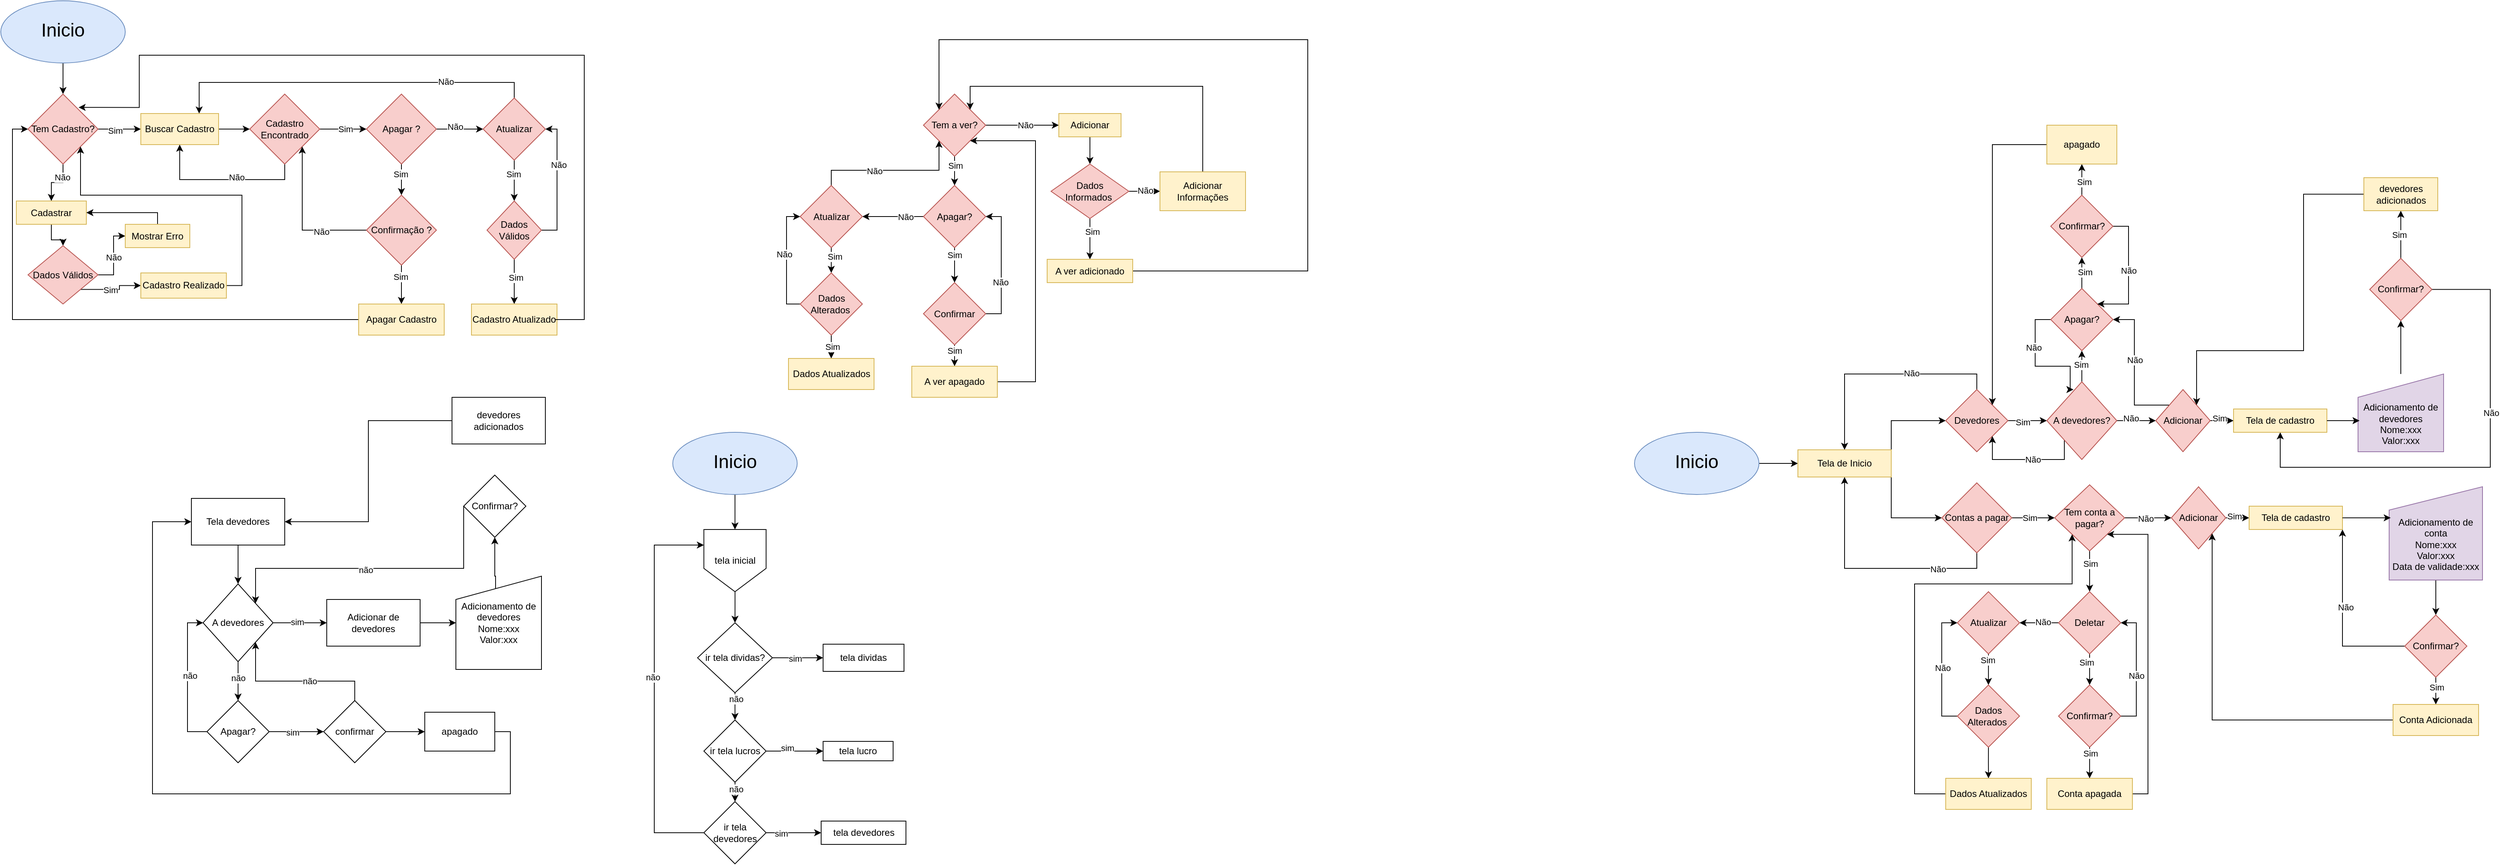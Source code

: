 <mxfile version="24.5.2" type="device">
  <diagram name="Página-1" id="ToC_K7_3noXc_YA-z4Sv">
    <mxGraphModel dx="1434" dy="782" grid="1" gridSize="10" guides="1" tooltips="1" connect="1" arrows="1" fold="1" page="1" pageScale="1" pageWidth="827" pageHeight="1169" math="0" shadow="0">
      <root>
        <mxCell id="0" />
        <mxCell id="1" parent="0" />
        <mxCell id="uq9chqA1jIwlqfnX0zTk-1" style="edgeStyle=orthogonalEdgeStyle;rounded=0;orthogonalLoop=1;jettySize=auto;html=1;entryX=0.5;entryY=0;entryDx=0;entryDy=0;" edge="1" parent="1" source="uq9chqA1jIwlqfnX0zTk-2" target="uq9chqA1jIwlqfnX0zTk-7">
          <mxGeometry relative="1" as="geometry" />
        </mxCell>
        <mxCell id="uq9chqA1jIwlqfnX0zTk-2" value="&lt;p style=&quot;line-height: 120%;&quot;&gt;&lt;font style=&quot;font-size: 24px;&quot;&gt;Inicio&lt;/font&gt;&lt;/p&gt;" style="ellipse;whiteSpace=wrap;html=1;fillColor=#dae8fc;strokeColor=#6c8ebf;" vertex="1" parent="1">
          <mxGeometry x="70" y="270" width="160" height="80" as="geometry" />
        </mxCell>
        <mxCell id="uq9chqA1jIwlqfnX0zTk-3" style="edgeStyle=orthogonalEdgeStyle;rounded=0;orthogonalLoop=1;jettySize=auto;html=1;entryX=0;entryY=0.5;entryDx=0;entryDy=0;" edge="1" parent="1" source="uq9chqA1jIwlqfnX0zTk-7" target="uq9chqA1jIwlqfnX0zTk-9">
          <mxGeometry relative="1" as="geometry" />
        </mxCell>
        <mxCell id="uq9chqA1jIwlqfnX0zTk-4" value="Sim" style="edgeLabel;html=1;align=center;verticalAlign=middle;resizable=0;points=[];" vertex="1" connectable="0" parent="uq9chqA1jIwlqfnX0zTk-3">
          <mxGeometry x="-0.2" y="-2" relative="1" as="geometry">
            <mxPoint as="offset" />
          </mxGeometry>
        </mxCell>
        <mxCell id="uq9chqA1jIwlqfnX0zTk-5" style="edgeStyle=orthogonalEdgeStyle;rounded=0;orthogonalLoop=1;jettySize=auto;html=1;exitX=0.5;exitY=1;exitDx=0;exitDy=0;" edge="1" parent="1" source="uq9chqA1jIwlqfnX0zTk-7" target="uq9chqA1jIwlqfnX0zTk-39">
          <mxGeometry relative="1" as="geometry" />
        </mxCell>
        <mxCell id="uq9chqA1jIwlqfnX0zTk-6" value="Não" style="edgeLabel;html=1;align=center;verticalAlign=middle;resizable=0;points=[];" vertex="1" connectable="0" parent="uq9chqA1jIwlqfnX0zTk-5">
          <mxGeometry x="-0.479" y="-1" relative="1" as="geometry">
            <mxPoint as="offset" />
          </mxGeometry>
        </mxCell>
        <mxCell id="uq9chqA1jIwlqfnX0zTk-7" value="Tem Cadastro?" style="rhombus;whiteSpace=wrap;html=1;fillColor=#f8cecc;strokeColor=#b85450;" vertex="1" parent="1">
          <mxGeometry x="105" y="390" width="90" height="90" as="geometry" />
        </mxCell>
        <mxCell id="uq9chqA1jIwlqfnX0zTk-8" style="edgeStyle=orthogonalEdgeStyle;rounded=0;orthogonalLoop=1;jettySize=auto;html=1;exitX=1;exitY=0.5;exitDx=0;exitDy=0;entryX=0;entryY=0.5;entryDx=0;entryDy=0;" edge="1" parent="1" source="uq9chqA1jIwlqfnX0zTk-9" target="uq9chqA1jIwlqfnX0zTk-14">
          <mxGeometry relative="1" as="geometry" />
        </mxCell>
        <mxCell id="uq9chqA1jIwlqfnX0zTk-9" value="Buscar Cadastro" style="rounded=0;whiteSpace=wrap;html=1;fillColor=#fff2cc;strokeColor=#d6b656;" vertex="1" parent="1">
          <mxGeometry x="250" y="415" width="100" height="40" as="geometry" />
        </mxCell>
        <mxCell id="uq9chqA1jIwlqfnX0zTk-10" style="edgeStyle=orthogonalEdgeStyle;rounded=0;orthogonalLoop=1;jettySize=auto;html=1;exitX=0.5;exitY=1;exitDx=0;exitDy=0;entryX=0.5;entryY=1;entryDx=0;entryDy=0;" edge="1" parent="1" source="uq9chqA1jIwlqfnX0zTk-14" target="uq9chqA1jIwlqfnX0zTk-9">
          <mxGeometry relative="1" as="geometry" />
        </mxCell>
        <mxCell id="uq9chqA1jIwlqfnX0zTk-11" value="Não" style="edgeLabel;html=1;align=center;verticalAlign=middle;resizable=0;points=[];" vertex="1" connectable="0" parent="uq9chqA1jIwlqfnX0zTk-10">
          <mxGeometry x="-0.182" y="-3" relative="1" as="geometry">
            <mxPoint as="offset" />
          </mxGeometry>
        </mxCell>
        <mxCell id="uq9chqA1jIwlqfnX0zTk-12" style="edgeStyle=orthogonalEdgeStyle;rounded=0;orthogonalLoop=1;jettySize=auto;html=1;exitX=1;exitY=0.5;exitDx=0;exitDy=0;entryX=0;entryY=0.5;entryDx=0;entryDy=0;" edge="1" parent="1" source="uq9chqA1jIwlqfnX0zTk-14" target="uq9chqA1jIwlqfnX0zTk-19">
          <mxGeometry relative="1" as="geometry" />
        </mxCell>
        <mxCell id="uq9chqA1jIwlqfnX0zTk-13" value="Sim" style="edgeLabel;html=1;align=center;verticalAlign=middle;resizable=0;points=[];" vertex="1" connectable="0" parent="uq9chqA1jIwlqfnX0zTk-12">
          <mxGeometry x="0.087" relative="1" as="geometry">
            <mxPoint as="offset" />
          </mxGeometry>
        </mxCell>
        <mxCell id="uq9chqA1jIwlqfnX0zTk-14" value="Cadastro Encontrado" style="rhombus;whiteSpace=wrap;html=1;fillColor=#f8cecc;strokeColor=#b85450;" vertex="1" parent="1">
          <mxGeometry x="390" y="390" width="90" height="90" as="geometry" />
        </mxCell>
        <mxCell id="uq9chqA1jIwlqfnX0zTk-15" style="edgeStyle=orthogonalEdgeStyle;rounded=0;orthogonalLoop=1;jettySize=auto;html=1;exitX=0.5;exitY=1;exitDx=0;exitDy=0;entryX=0.5;entryY=0;entryDx=0;entryDy=0;" edge="1" parent="1" source="uq9chqA1jIwlqfnX0zTk-19" target="uq9chqA1jIwlqfnX0zTk-24">
          <mxGeometry relative="1" as="geometry" />
        </mxCell>
        <mxCell id="uq9chqA1jIwlqfnX0zTk-16" value="Sim" style="edgeLabel;html=1;align=center;verticalAlign=middle;resizable=0;points=[];" vertex="1" connectable="0" parent="uq9chqA1jIwlqfnX0zTk-15">
          <mxGeometry x="-0.379" y="-1" relative="1" as="geometry">
            <mxPoint as="offset" />
          </mxGeometry>
        </mxCell>
        <mxCell id="uq9chqA1jIwlqfnX0zTk-17" style="edgeStyle=orthogonalEdgeStyle;rounded=0;orthogonalLoop=1;jettySize=auto;html=1;exitX=1;exitY=0.5;exitDx=0;exitDy=0;entryX=0;entryY=0.5;entryDx=0;entryDy=0;" edge="1" parent="1" source="uq9chqA1jIwlqfnX0zTk-19" target="uq9chqA1jIwlqfnX0zTk-31">
          <mxGeometry relative="1" as="geometry" />
        </mxCell>
        <mxCell id="uq9chqA1jIwlqfnX0zTk-18" value="Não" style="edgeLabel;html=1;align=center;verticalAlign=middle;resizable=0;points=[];" vertex="1" connectable="0" parent="uq9chqA1jIwlqfnX0zTk-17">
          <mxGeometry x="-0.221" y="3" relative="1" as="geometry">
            <mxPoint as="offset" />
          </mxGeometry>
        </mxCell>
        <mxCell id="uq9chqA1jIwlqfnX0zTk-19" value="Apagar ?" style="rhombus;whiteSpace=wrap;html=1;fillColor=#f8cecc;strokeColor=#b85450;" vertex="1" parent="1">
          <mxGeometry x="540" y="390" width="90" height="90" as="geometry" />
        </mxCell>
        <mxCell id="uq9chqA1jIwlqfnX0zTk-20" style="edgeStyle=orthogonalEdgeStyle;rounded=0;orthogonalLoop=1;jettySize=auto;html=1;exitX=0.5;exitY=1;exitDx=0;exitDy=0;entryX=0.5;entryY=0;entryDx=0;entryDy=0;" edge="1" parent="1" source="uq9chqA1jIwlqfnX0zTk-24" target="uq9chqA1jIwlqfnX0zTk-26">
          <mxGeometry relative="1" as="geometry" />
        </mxCell>
        <mxCell id="uq9chqA1jIwlqfnX0zTk-21" value="Sim" style="edgeLabel;html=1;align=center;verticalAlign=middle;resizable=0;points=[];" vertex="1" connectable="0" parent="uq9chqA1jIwlqfnX0zTk-20">
          <mxGeometry x="-0.425" y="-1" relative="1" as="geometry">
            <mxPoint as="offset" />
          </mxGeometry>
        </mxCell>
        <mxCell id="uq9chqA1jIwlqfnX0zTk-22" style="edgeStyle=orthogonalEdgeStyle;rounded=0;orthogonalLoop=1;jettySize=auto;html=1;entryX=1;entryY=1;entryDx=0;entryDy=0;" edge="1" parent="1" source="uq9chqA1jIwlqfnX0zTk-24" target="uq9chqA1jIwlqfnX0zTk-14">
          <mxGeometry relative="1" as="geometry" />
        </mxCell>
        <mxCell id="uq9chqA1jIwlqfnX0zTk-23" value="Não" style="edgeLabel;html=1;align=center;verticalAlign=middle;resizable=0;points=[];" vertex="1" connectable="0" parent="uq9chqA1jIwlqfnX0zTk-22">
          <mxGeometry x="-0.385" y="2" relative="1" as="geometry">
            <mxPoint as="offset" />
          </mxGeometry>
        </mxCell>
        <mxCell id="uq9chqA1jIwlqfnX0zTk-24" value="Confirmação ?" style="rhombus;whiteSpace=wrap;html=1;fillColor=#f8cecc;strokeColor=#b85450;" vertex="1" parent="1">
          <mxGeometry x="540" y="520" width="90" height="90" as="geometry" />
        </mxCell>
        <mxCell id="uq9chqA1jIwlqfnX0zTk-25" style="edgeStyle=orthogonalEdgeStyle;rounded=0;orthogonalLoop=1;jettySize=auto;html=1;entryX=0;entryY=0.5;entryDx=0;entryDy=0;" edge="1" parent="1" source="uq9chqA1jIwlqfnX0zTk-26" target="uq9chqA1jIwlqfnX0zTk-7">
          <mxGeometry relative="1" as="geometry" />
        </mxCell>
        <mxCell id="uq9chqA1jIwlqfnX0zTk-26" value="Apagar Cadastro" style="rounded=0;whiteSpace=wrap;html=1;fillColor=#fff2cc;strokeColor=#d6b656;" vertex="1" parent="1">
          <mxGeometry x="530" y="660" width="110" height="40" as="geometry" />
        </mxCell>
        <mxCell id="uq9chqA1jIwlqfnX0zTk-27" style="edgeStyle=orthogonalEdgeStyle;rounded=0;orthogonalLoop=1;jettySize=auto;html=1;entryX=0.5;entryY=0;entryDx=0;entryDy=0;" edge="1" parent="1" source="uq9chqA1jIwlqfnX0zTk-31" target="uq9chqA1jIwlqfnX0zTk-36">
          <mxGeometry relative="1" as="geometry" />
        </mxCell>
        <mxCell id="uq9chqA1jIwlqfnX0zTk-28" value="Sim" style="edgeLabel;html=1;align=center;verticalAlign=middle;resizable=0;points=[];" vertex="1" connectable="0" parent="uq9chqA1jIwlqfnX0zTk-27">
          <mxGeometry x="-0.329" y="-1" relative="1" as="geometry">
            <mxPoint as="offset" />
          </mxGeometry>
        </mxCell>
        <mxCell id="uq9chqA1jIwlqfnX0zTk-29" style="edgeStyle=orthogonalEdgeStyle;rounded=0;orthogonalLoop=1;jettySize=auto;html=1;exitX=0.5;exitY=0;exitDx=0;exitDy=0;entryX=0.75;entryY=0;entryDx=0;entryDy=0;" edge="1" parent="1" source="uq9chqA1jIwlqfnX0zTk-31" target="uq9chqA1jIwlqfnX0zTk-9">
          <mxGeometry relative="1" as="geometry" />
        </mxCell>
        <mxCell id="uq9chqA1jIwlqfnX0zTk-30" value="Não" style="edgeLabel;html=1;align=center;verticalAlign=middle;resizable=0;points=[];" vertex="1" connectable="0" parent="uq9chqA1jIwlqfnX0zTk-29">
          <mxGeometry x="-0.534" y="-1" relative="1" as="geometry">
            <mxPoint as="offset" />
          </mxGeometry>
        </mxCell>
        <mxCell id="uq9chqA1jIwlqfnX0zTk-31" value="Atualizar" style="rhombus;whiteSpace=wrap;html=1;fillColor=#f8cecc;strokeColor=#b85450;" vertex="1" parent="1">
          <mxGeometry x="690" y="395" width="80" height="80" as="geometry" />
        </mxCell>
        <mxCell id="uq9chqA1jIwlqfnX0zTk-32" style="edgeStyle=orthogonalEdgeStyle;rounded=0;orthogonalLoop=1;jettySize=auto;html=1;exitX=1;exitY=0.5;exitDx=0;exitDy=0;entryX=1;entryY=0.5;entryDx=0;entryDy=0;" edge="1" parent="1" source="uq9chqA1jIwlqfnX0zTk-36" target="uq9chqA1jIwlqfnX0zTk-31">
          <mxGeometry relative="1" as="geometry" />
        </mxCell>
        <mxCell id="uq9chqA1jIwlqfnX0zTk-33" value="Não" style="edgeLabel;html=1;align=center;verticalAlign=middle;resizable=0;points=[];" vertex="1" connectable="0" parent="uq9chqA1jIwlqfnX0zTk-32">
          <mxGeometry x="0.263" y="-2" relative="1" as="geometry">
            <mxPoint as="offset" />
          </mxGeometry>
        </mxCell>
        <mxCell id="uq9chqA1jIwlqfnX0zTk-34" style="edgeStyle=orthogonalEdgeStyle;rounded=0;orthogonalLoop=1;jettySize=auto;html=1;exitX=0.5;exitY=1;exitDx=0;exitDy=0;entryX=0.5;entryY=0;entryDx=0;entryDy=0;" edge="1" parent="1" source="uq9chqA1jIwlqfnX0zTk-36" target="uq9chqA1jIwlqfnX0zTk-37">
          <mxGeometry relative="1" as="geometry" />
        </mxCell>
        <mxCell id="uq9chqA1jIwlqfnX0zTk-35" value="Sim" style="edgeLabel;html=1;align=center;verticalAlign=middle;resizable=0;points=[];" vertex="1" connectable="0" parent="uq9chqA1jIwlqfnX0zTk-34">
          <mxGeometry x="-0.175" y="2" relative="1" as="geometry">
            <mxPoint as="offset" />
          </mxGeometry>
        </mxCell>
        <mxCell id="uq9chqA1jIwlqfnX0zTk-36" value="Dados Válidos" style="rhombus;whiteSpace=wrap;html=1;fillColor=#f8cecc;strokeColor=#b85450;" vertex="1" parent="1">
          <mxGeometry x="695" y="527.5" width="70" height="75" as="geometry" />
        </mxCell>
        <mxCell id="uq9chqA1jIwlqfnX0zTk-37" value="Cadastro Atualizado" style="rounded=0;whiteSpace=wrap;html=1;fillColor=#fff2cc;strokeColor=#d6b656;" vertex="1" parent="1">
          <mxGeometry x="675" y="660" width="110" height="40" as="geometry" />
        </mxCell>
        <mxCell id="uq9chqA1jIwlqfnX0zTk-38" style="edgeStyle=orthogonalEdgeStyle;rounded=0;orthogonalLoop=1;jettySize=auto;html=1;entryX=0.5;entryY=0;entryDx=0;entryDy=0;" edge="1" parent="1" source="uq9chqA1jIwlqfnX0zTk-39" target="uq9chqA1jIwlqfnX0zTk-45">
          <mxGeometry relative="1" as="geometry" />
        </mxCell>
        <mxCell id="uq9chqA1jIwlqfnX0zTk-39" value="Cadastrar" style="rounded=0;whiteSpace=wrap;html=1;fillColor=#fff2cc;strokeColor=#d6b656;" vertex="1" parent="1">
          <mxGeometry x="90" y="527.5" width="90" height="30" as="geometry" />
        </mxCell>
        <mxCell id="uq9chqA1jIwlqfnX0zTk-40" style="edgeStyle=orthogonalEdgeStyle;rounded=0;orthogonalLoop=1;jettySize=auto;html=1;entryX=0.749;entryY=0.191;entryDx=0;entryDy=0;entryPerimeter=0;" edge="1" parent="1">
          <mxGeometry relative="1" as="geometry">
            <mxPoint x="782.59" y="679.996" as="sourcePoint" />
            <mxPoint x="170.0" y="407.18" as="targetPoint" />
            <Array as="points">
              <mxPoint x="820" y="680" />
              <mxPoint x="820" y="340" />
              <mxPoint x="248" y="340" />
              <mxPoint x="248" y="407" />
            </Array>
          </mxGeometry>
        </mxCell>
        <mxCell id="uq9chqA1jIwlqfnX0zTk-41" style="edgeStyle=orthogonalEdgeStyle;rounded=0;orthogonalLoop=1;jettySize=auto;html=1;entryX=0;entryY=0.5;entryDx=0;entryDy=0;" edge="1" parent="1" source="uq9chqA1jIwlqfnX0zTk-45" target="uq9chqA1jIwlqfnX0zTk-47">
          <mxGeometry relative="1" as="geometry" />
        </mxCell>
        <mxCell id="uq9chqA1jIwlqfnX0zTk-42" value="Não" style="edgeLabel;html=1;align=center;verticalAlign=middle;resizable=0;points=[];" vertex="1" connectable="0" parent="uq9chqA1jIwlqfnX0zTk-41">
          <mxGeometry x="0.004" relative="1" as="geometry">
            <mxPoint as="offset" />
          </mxGeometry>
        </mxCell>
        <mxCell id="uq9chqA1jIwlqfnX0zTk-43" style="edgeStyle=orthogonalEdgeStyle;rounded=0;orthogonalLoop=1;jettySize=auto;html=1;exitX=1;exitY=1;exitDx=0;exitDy=0;entryX=0;entryY=0.5;entryDx=0;entryDy=0;" edge="1" parent="1" source="uq9chqA1jIwlqfnX0zTk-45" target="uq9chqA1jIwlqfnX0zTk-49">
          <mxGeometry relative="1" as="geometry" />
        </mxCell>
        <mxCell id="uq9chqA1jIwlqfnX0zTk-44" value="Sim" style="edgeLabel;html=1;align=center;verticalAlign=middle;resizable=0;points=[];" vertex="1" connectable="0" parent="uq9chqA1jIwlqfnX0zTk-43">
          <mxGeometry x="-0.078" relative="1" as="geometry">
            <mxPoint as="offset" />
          </mxGeometry>
        </mxCell>
        <mxCell id="uq9chqA1jIwlqfnX0zTk-45" value="Dados Válidos" style="rhombus;whiteSpace=wrap;html=1;fillColor=#f8cecc;strokeColor=#b85450;" vertex="1" parent="1">
          <mxGeometry x="105" y="585" width="90" height="75" as="geometry" />
        </mxCell>
        <mxCell id="uq9chqA1jIwlqfnX0zTk-46" style="edgeStyle=orthogonalEdgeStyle;rounded=0;orthogonalLoop=1;jettySize=auto;html=1;entryX=1;entryY=0.5;entryDx=0;entryDy=0;" edge="1" parent="1" source="uq9chqA1jIwlqfnX0zTk-47" target="uq9chqA1jIwlqfnX0zTk-39">
          <mxGeometry relative="1" as="geometry">
            <Array as="points">
              <mxPoint x="272" y="543" />
            </Array>
          </mxGeometry>
        </mxCell>
        <mxCell id="uq9chqA1jIwlqfnX0zTk-47" value="Mostrar Erro" style="rounded=0;whiteSpace=wrap;html=1;fillColor=#fff2cc;strokeColor=#d6b656;" vertex="1" parent="1">
          <mxGeometry x="230" y="557.5" width="83" height="30" as="geometry" />
        </mxCell>
        <mxCell id="uq9chqA1jIwlqfnX0zTk-48" style="edgeStyle=orthogonalEdgeStyle;rounded=0;orthogonalLoop=1;jettySize=auto;html=1;exitX=1;exitY=0.5;exitDx=0;exitDy=0;entryX=1;entryY=1;entryDx=0;entryDy=0;" edge="1" parent="1" source="uq9chqA1jIwlqfnX0zTk-49" target="uq9chqA1jIwlqfnX0zTk-7">
          <mxGeometry relative="1" as="geometry">
            <Array as="points">
              <mxPoint x="380" y="636" />
              <mxPoint x="380" y="520" />
              <mxPoint x="173" y="520" />
            </Array>
          </mxGeometry>
        </mxCell>
        <mxCell id="uq9chqA1jIwlqfnX0zTk-49" value="Cadastro Realizado" style="rounded=0;whiteSpace=wrap;html=1;fillColor=#fff2cc;strokeColor=#d6b656;" vertex="1" parent="1">
          <mxGeometry x="250" y="620" width="110" height="32.5" as="geometry" />
        </mxCell>
        <mxCell id="uq9chqA1jIwlqfnX0zTk-50" style="edgeStyle=orthogonalEdgeStyle;rounded=0;orthogonalLoop=1;jettySize=auto;html=1;exitX=0.5;exitY=1;exitDx=0;exitDy=0;entryX=0.5;entryY=0;entryDx=0;entryDy=0;" edge="1" parent="1">
          <mxGeometry relative="1" as="geometry">
            <mxPoint x="1296" y="475.0" as="sourcePoint" />
          </mxGeometry>
        </mxCell>
        <mxCell id="uq9chqA1jIwlqfnX0zTk-51" style="edgeStyle=orthogonalEdgeStyle;rounded=0;orthogonalLoop=1;jettySize=auto;html=1;exitX=0.5;exitY=1;exitDx=0;exitDy=0;entryX=0.5;entryY=0;entryDx=0;entryDy=0;" edge="1" parent="1">
          <mxGeometry relative="1" as="geometry">
            <mxPoint x="1296" y="605.0" as="sourcePoint" />
          </mxGeometry>
        </mxCell>
        <mxCell id="uq9chqA1jIwlqfnX0zTk-52" style="edgeStyle=orthogonalEdgeStyle;rounded=0;orthogonalLoop=1;jettySize=auto;html=1;entryX=0;entryY=0.5;entryDx=0;entryDy=0;" edge="1" parent="1">
          <mxGeometry relative="1" as="geometry">
            <mxPoint x="1480" y="345" as="targetPoint" />
          </mxGeometry>
        </mxCell>
        <mxCell id="uq9chqA1jIwlqfnX0zTk-53" style="edgeStyle=orthogonalEdgeStyle;rounded=0;orthogonalLoop=1;jettySize=auto;html=1;entryX=0;entryY=0.5;entryDx=0;entryDy=0;" edge="1" parent="1" source="uq9chqA1jIwlqfnX0zTk-57" target="uq9chqA1jIwlqfnX0zTk-59">
          <mxGeometry relative="1" as="geometry">
            <mxPoint x="1470" y="310" as="targetPoint" />
          </mxGeometry>
        </mxCell>
        <mxCell id="uq9chqA1jIwlqfnX0zTk-54" value="Não" style="edgeLabel;html=1;align=center;verticalAlign=middle;resizable=0;points=[];" vertex="1" connectable="0" parent="uq9chqA1jIwlqfnX0zTk-53">
          <mxGeometry x="0.086" relative="1" as="geometry">
            <mxPoint as="offset" />
          </mxGeometry>
        </mxCell>
        <mxCell id="uq9chqA1jIwlqfnX0zTk-55" style="edgeStyle=orthogonalEdgeStyle;rounded=0;orthogonalLoop=1;jettySize=auto;html=1;entryX=0.5;entryY=0;entryDx=0;entryDy=0;" edge="1" parent="1" source="uq9chqA1jIwlqfnX0zTk-57" target="uq9chqA1jIwlqfnX0zTk-64">
          <mxGeometry relative="1" as="geometry" />
        </mxCell>
        <mxCell id="uq9chqA1jIwlqfnX0zTk-56" value="Sim" style="edgeLabel;html=1;align=center;verticalAlign=middle;resizable=0;points=[];" vertex="1" connectable="0" parent="uq9chqA1jIwlqfnX0zTk-55">
          <mxGeometry x="-0.442" y="1" relative="1" as="geometry">
            <mxPoint as="offset" />
          </mxGeometry>
        </mxCell>
        <mxCell id="uq9chqA1jIwlqfnX0zTk-57" value="Tem a ver?" style="rhombus;whiteSpace=wrap;html=1;fillColor=#f8cecc;strokeColor=#b85450;" vertex="1" parent="1">
          <mxGeometry x="1256" y="390" width="80" height="80" as="geometry" />
        </mxCell>
        <mxCell id="uq9chqA1jIwlqfnX0zTk-58" style="edgeStyle=orthogonalEdgeStyle;rounded=0;orthogonalLoop=1;jettySize=auto;html=1;entryX=0.5;entryY=0;entryDx=0;entryDy=0;" edge="1" parent="1" source="uq9chqA1jIwlqfnX0zTk-59" target="uq9chqA1jIwlqfnX0zTk-85">
          <mxGeometry relative="1" as="geometry" />
        </mxCell>
        <mxCell id="uq9chqA1jIwlqfnX0zTk-59" value="Adicionar" style="rounded=0;whiteSpace=wrap;html=1;fillColor=#fff2cc;strokeColor=#d6b656;" vertex="1" parent="1">
          <mxGeometry x="1430" y="415" width="80" height="30" as="geometry" />
        </mxCell>
        <mxCell id="uq9chqA1jIwlqfnX0zTk-60" style="edgeStyle=orthogonalEdgeStyle;rounded=0;orthogonalLoop=1;jettySize=auto;html=1;entryX=0.5;entryY=0;entryDx=0;entryDy=0;" edge="1" parent="1" source="uq9chqA1jIwlqfnX0zTk-64" target="uq9chqA1jIwlqfnX0zTk-69">
          <mxGeometry relative="1" as="geometry" />
        </mxCell>
        <mxCell id="uq9chqA1jIwlqfnX0zTk-61" value="Sim" style="edgeLabel;html=1;align=center;verticalAlign=middle;resizable=0;points=[];" vertex="1" connectable="0" parent="uq9chqA1jIwlqfnX0zTk-60">
          <mxGeometry x="-0.61" relative="1" as="geometry">
            <mxPoint as="offset" />
          </mxGeometry>
        </mxCell>
        <mxCell id="uq9chqA1jIwlqfnX0zTk-62" style="edgeStyle=orthogonalEdgeStyle;rounded=0;orthogonalLoop=1;jettySize=auto;html=1;entryX=1;entryY=0.5;entryDx=0;entryDy=0;" edge="1" parent="1" source="uq9chqA1jIwlqfnX0zTk-64" target="uq9chqA1jIwlqfnX0zTk-74">
          <mxGeometry relative="1" as="geometry" />
        </mxCell>
        <mxCell id="uq9chqA1jIwlqfnX0zTk-63" value="Não" style="edgeLabel;html=1;align=center;verticalAlign=middle;resizable=0;points=[];" vertex="1" connectable="0" parent="uq9chqA1jIwlqfnX0zTk-62">
          <mxGeometry x="-0.408" relative="1" as="geometry">
            <mxPoint as="offset" />
          </mxGeometry>
        </mxCell>
        <mxCell id="uq9chqA1jIwlqfnX0zTk-64" value="Apagar?" style="rhombus;whiteSpace=wrap;html=1;fillColor=#f8cecc;strokeColor=#b85450;" vertex="1" parent="1">
          <mxGeometry x="1256" y="507.5" width="80" height="80" as="geometry" />
        </mxCell>
        <mxCell id="uq9chqA1jIwlqfnX0zTk-65" style="edgeStyle=orthogonalEdgeStyle;rounded=0;orthogonalLoop=1;jettySize=auto;html=1;entryX=0.5;entryY=0;entryDx=0;entryDy=0;" edge="1" parent="1" source="uq9chqA1jIwlqfnX0zTk-69" target="uq9chqA1jIwlqfnX0zTk-91">
          <mxGeometry relative="1" as="geometry" />
        </mxCell>
        <mxCell id="uq9chqA1jIwlqfnX0zTk-66" value="Sim" style="edgeLabel;html=1;align=center;verticalAlign=middle;resizable=0;points=[];" vertex="1" connectable="0" parent="uq9chqA1jIwlqfnX0zTk-65">
          <mxGeometry x="-0.718" relative="1" as="geometry">
            <mxPoint as="offset" />
          </mxGeometry>
        </mxCell>
        <mxCell id="uq9chqA1jIwlqfnX0zTk-67" style="edgeStyle=orthogonalEdgeStyle;rounded=0;orthogonalLoop=1;jettySize=auto;html=1;entryX=1;entryY=0.5;entryDx=0;entryDy=0;" edge="1" parent="1" source="uq9chqA1jIwlqfnX0zTk-69" target="uq9chqA1jIwlqfnX0zTk-64">
          <mxGeometry relative="1" as="geometry">
            <Array as="points">
              <mxPoint x="1356" y="673" />
              <mxPoint x="1356" y="548" />
            </Array>
          </mxGeometry>
        </mxCell>
        <mxCell id="uq9chqA1jIwlqfnX0zTk-68" value="Não" style="edgeLabel;html=1;align=center;verticalAlign=middle;resizable=0;points=[];" vertex="1" connectable="0" parent="uq9chqA1jIwlqfnX0zTk-67">
          <mxGeometry x="-0.263" y="1" relative="1" as="geometry">
            <mxPoint as="offset" />
          </mxGeometry>
        </mxCell>
        <mxCell id="uq9chqA1jIwlqfnX0zTk-69" value="Confirmar" style="rhombus;whiteSpace=wrap;html=1;fillColor=#f8cecc;strokeColor=#b85450;" vertex="1" parent="1">
          <mxGeometry x="1256" y="632.5" width="80" height="80" as="geometry" />
        </mxCell>
        <mxCell id="uq9chqA1jIwlqfnX0zTk-70" style="edgeStyle=orthogonalEdgeStyle;rounded=0;orthogonalLoop=1;jettySize=auto;html=1;entryX=0.5;entryY=0;entryDx=0;entryDy=0;" edge="1" parent="1" source="uq9chqA1jIwlqfnX0zTk-74" target="uq9chqA1jIwlqfnX0zTk-79">
          <mxGeometry relative="1" as="geometry" />
        </mxCell>
        <mxCell id="uq9chqA1jIwlqfnX0zTk-71" value="Sim" style="edgeLabel;html=1;align=center;verticalAlign=middle;resizable=0;points=[];" vertex="1" connectable="0" parent="uq9chqA1jIwlqfnX0zTk-70">
          <mxGeometry x="-0.525" y="4" relative="1" as="geometry">
            <mxPoint as="offset" />
          </mxGeometry>
        </mxCell>
        <mxCell id="uq9chqA1jIwlqfnX0zTk-72" style="edgeStyle=orthogonalEdgeStyle;rounded=0;orthogonalLoop=1;jettySize=auto;html=1;exitX=0.5;exitY=0;exitDx=0;exitDy=0;entryX=0;entryY=1;entryDx=0;entryDy=0;" edge="1" parent="1" source="uq9chqA1jIwlqfnX0zTk-74" target="uq9chqA1jIwlqfnX0zTk-57">
          <mxGeometry relative="1" as="geometry">
            <Array as="points">
              <mxPoint x="1138" y="488" />
              <mxPoint x="1276" y="488" />
            </Array>
          </mxGeometry>
        </mxCell>
        <mxCell id="uq9chqA1jIwlqfnX0zTk-73" value="Não" style="edgeLabel;html=1;align=center;verticalAlign=middle;resizable=0;points=[];" vertex="1" connectable="0" parent="uq9chqA1jIwlqfnX0zTk-72">
          <mxGeometry x="-0.239" y="-1" relative="1" as="geometry">
            <mxPoint as="offset" />
          </mxGeometry>
        </mxCell>
        <mxCell id="uq9chqA1jIwlqfnX0zTk-74" value="Atualizar" style="rhombus;whiteSpace=wrap;html=1;fillColor=#f8cecc;strokeColor=#b85450;" vertex="1" parent="1">
          <mxGeometry x="1097.5" y="507.5" width="80" height="80" as="geometry" />
        </mxCell>
        <mxCell id="uq9chqA1jIwlqfnX0zTk-75" style="edgeStyle=orthogonalEdgeStyle;rounded=0;orthogonalLoop=1;jettySize=auto;html=1;entryX=0.5;entryY=0;entryDx=0;entryDy=0;" edge="1" parent="1" source="uq9chqA1jIwlqfnX0zTk-79" target="uq9chqA1jIwlqfnX0zTk-80">
          <mxGeometry relative="1" as="geometry" />
        </mxCell>
        <mxCell id="uq9chqA1jIwlqfnX0zTk-76" value="Sim" style="edgeLabel;html=1;align=center;verticalAlign=middle;resizable=0;points=[];" vertex="1" connectable="0" parent="uq9chqA1jIwlqfnX0zTk-75">
          <mxGeometry x="-0.402" y="1" relative="1" as="geometry">
            <mxPoint as="offset" />
          </mxGeometry>
        </mxCell>
        <mxCell id="uq9chqA1jIwlqfnX0zTk-77" style="edgeStyle=orthogonalEdgeStyle;rounded=0;orthogonalLoop=1;jettySize=auto;html=1;entryX=0;entryY=0.5;entryDx=0;entryDy=0;" edge="1" parent="1" source="uq9chqA1jIwlqfnX0zTk-79" target="uq9chqA1jIwlqfnX0zTk-74">
          <mxGeometry relative="1" as="geometry">
            <Array as="points">
              <mxPoint x="1080" y="660.0" />
              <mxPoint x="1080" y="547" />
            </Array>
          </mxGeometry>
        </mxCell>
        <mxCell id="uq9chqA1jIwlqfnX0zTk-78" value="Não" style="edgeLabel;html=1;align=center;verticalAlign=middle;resizable=0;points=[];" vertex="1" connectable="0" parent="uq9chqA1jIwlqfnX0zTk-77">
          <mxGeometry x="0.11" y="3" relative="1" as="geometry">
            <mxPoint as="offset" />
          </mxGeometry>
        </mxCell>
        <mxCell id="uq9chqA1jIwlqfnX0zTk-79" value="Dados Alterados&amp;nbsp;" style="rhombus;whiteSpace=wrap;html=1;fillColor=#f8cecc;strokeColor=#b85450;" vertex="1" parent="1">
          <mxGeometry x="1097.5" y="620" width="80" height="80" as="geometry" />
        </mxCell>
        <mxCell id="uq9chqA1jIwlqfnX0zTk-80" value="Dados Atualizados" style="rounded=0;whiteSpace=wrap;html=1;fillColor=#fff2cc;strokeColor=#d6b656;" vertex="1" parent="1">
          <mxGeometry x="1082.5" y="730" width="110" height="40" as="geometry" />
        </mxCell>
        <mxCell id="uq9chqA1jIwlqfnX0zTk-81" style="edgeStyle=orthogonalEdgeStyle;rounded=0;orthogonalLoop=1;jettySize=auto;html=1;exitX=0.5;exitY=1;exitDx=0;exitDy=0;entryX=0.5;entryY=0;entryDx=0;entryDy=0;" edge="1" parent="1" source="uq9chqA1jIwlqfnX0zTk-85" target="uq9chqA1jIwlqfnX0zTk-87">
          <mxGeometry relative="1" as="geometry" />
        </mxCell>
        <mxCell id="uq9chqA1jIwlqfnX0zTk-82" value="Sim" style="edgeLabel;html=1;align=center;verticalAlign=middle;resizable=0;points=[];" vertex="1" connectable="0" parent="uq9chqA1jIwlqfnX0zTk-81">
          <mxGeometry x="-0.345" y="3" relative="1" as="geometry">
            <mxPoint as="offset" />
          </mxGeometry>
        </mxCell>
        <mxCell id="uq9chqA1jIwlqfnX0zTk-83" style="edgeStyle=orthogonalEdgeStyle;rounded=0;orthogonalLoop=1;jettySize=auto;html=1;exitX=1;exitY=0.5;exitDx=0;exitDy=0;entryX=0;entryY=0.5;entryDx=0;entryDy=0;" edge="1" parent="1" source="uq9chqA1jIwlqfnX0zTk-85" target="uq9chqA1jIwlqfnX0zTk-89">
          <mxGeometry relative="1" as="geometry" />
        </mxCell>
        <mxCell id="uq9chqA1jIwlqfnX0zTk-84" value="Não" style="edgeLabel;html=1;align=center;verticalAlign=middle;resizable=0;points=[];" vertex="1" connectable="0" parent="uq9chqA1jIwlqfnX0zTk-83">
          <mxGeometry x="0.041" y="1" relative="1" as="geometry">
            <mxPoint as="offset" />
          </mxGeometry>
        </mxCell>
        <mxCell id="uq9chqA1jIwlqfnX0zTk-85" value="Dados Informados&amp;nbsp;" style="rhombus;whiteSpace=wrap;html=1;fillColor=#f8cecc;strokeColor=#b85450;" vertex="1" parent="1">
          <mxGeometry x="1420" y="480" width="100" height="70" as="geometry" />
        </mxCell>
        <mxCell id="uq9chqA1jIwlqfnX0zTk-86" style="edgeStyle=orthogonalEdgeStyle;rounded=0;orthogonalLoop=1;jettySize=auto;html=1;entryX=0;entryY=0;entryDx=0;entryDy=0;" edge="1" parent="1" source="uq9chqA1jIwlqfnX0zTk-87" target="uq9chqA1jIwlqfnX0zTk-57">
          <mxGeometry relative="1" as="geometry">
            <Array as="points">
              <mxPoint x="1750" y="618" />
              <mxPoint x="1750" y="320" />
              <mxPoint x="1276" y="320" />
            </Array>
          </mxGeometry>
        </mxCell>
        <mxCell id="uq9chqA1jIwlqfnX0zTk-87" value="A ver adicionado" style="rounded=0;whiteSpace=wrap;html=1;fillColor=#fff2cc;strokeColor=#d6b656;" vertex="1" parent="1">
          <mxGeometry x="1415" y="602.5" width="110" height="30" as="geometry" />
        </mxCell>
        <mxCell id="uq9chqA1jIwlqfnX0zTk-88" style="edgeStyle=orthogonalEdgeStyle;rounded=0;orthogonalLoop=1;jettySize=auto;html=1;entryX=1;entryY=0;entryDx=0;entryDy=0;" edge="1" parent="1" source="uq9chqA1jIwlqfnX0zTk-89" target="uq9chqA1jIwlqfnX0zTk-57">
          <mxGeometry relative="1" as="geometry">
            <Array as="points">
              <mxPoint x="1615" y="380" />
              <mxPoint x="1316" y="380" />
            </Array>
          </mxGeometry>
        </mxCell>
        <mxCell id="uq9chqA1jIwlqfnX0zTk-89" value="Adicionar Informações" style="rounded=0;whiteSpace=wrap;html=1;fillColor=#fff2cc;strokeColor=#d6b656;" vertex="1" parent="1">
          <mxGeometry x="1560" y="490" width="110" height="50" as="geometry" />
        </mxCell>
        <mxCell id="uq9chqA1jIwlqfnX0zTk-90" style="edgeStyle=orthogonalEdgeStyle;rounded=0;orthogonalLoop=1;jettySize=auto;html=1;entryX=1;entryY=1;entryDx=0;entryDy=0;" edge="1" parent="1" source="uq9chqA1jIwlqfnX0zTk-91" target="uq9chqA1jIwlqfnX0zTk-57">
          <mxGeometry relative="1" as="geometry">
            <Array as="points">
              <mxPoint x="1400" y="760" />
              <mxPoint x="1400" y="450" />
            </Array>
          </mxGeometry>
        </mxCell>
        <mxCell id="uq9chqA1jIwlqfnX0zTk-91" value="A ver apagado" style="rounded=0;whiteSpace=wrap;html=1;fillColor=#fff2cc;strokeColor=#d6b656;" vertex="1" parent="1">
          <mxGeometry x="1241" y="740" width="110" height="40" as="geometry" />
        </mxCell>
        <mxCell id="uq9chqA1jIwlqfnX0zTk-92" value="" style="edgeStyle=orthogonalEdgeStyle;rounded=0;orthogonalLoop=1;jettySize=auto;html=1;" edge="1" parent="1" source="uq9chqA1jIwlqfnX0zTk-93" target="uq9chqA1jIwlqfnX0zTk-95">
          <mxGeometry relative="1" as="geometry" />
        </mxCell>
        <mxCell id="uq9chqA1jIwlqfnX0zTk-93" value="&lt;p style=&quot;line-height: 120%;&quot;&gt;&lt;font style=&quot;font-size: 24px;&quot;&gt;Inicio&lt;/font&gt;&lt;/p&gt;" style="ellipse;whiteSpace=wrap;html=1;fillColor=#dae8fc;strokeColor=#6c8ebf;" vertex="1" parent="1">
          <mxGeometry x="933.75" y="825" width="160" height="80" as="geometry" />
        </mxCell>
        <mxCell id="uq9chqA1jIwlqfnX0zTk-94" value="" style="edgeStyle=orthogonalEdgeStyle;rounded=0;orthogonalLoop=1;jettySize=auto;html=1;" edge="1" parent="1" source="uq9chqA1jIwlqfnX0zTk-95" target="uq9chqA1jIwlqfnX0zTk-100">
          <mxGeometry relative="1" as="geometry" />
        </mxCell>
        <mxCell id="uq9chqA1jIwlqfnX0zTk-95" value="tela inicial" style="shape=offPageConnector;whiteSpace=wrap;html=1;" vertex="1" parent="1">
          <mxGeometry x="973.75" y="950" width="80" height="80" as="geometry" />
        </mxCell>
        <mxCell id="uq9chqA1jIwlqfnX0zTk-96" value="" style="edgeStyle=orthogonalEdgeStyle;rounded=0;orthogonalLoop=1;jettySize=auto;html=1;" edge="1" parent="1" source="uq9chqA1jIwlqfnX0zTk-100" target="uq9chqA1jIwlqfnX0zTk-110">
          <mxGeometry relative="1" as="geometry" />
        </mxCell>
        <mxCell id="uq9chqA1jIwlqfnX0zTk-97" value="não" style="edgeLabel;html=1;align=center;verticalAlign=middle;resizable=0;points=[];" vertex="1" connectable="0" parent="uq9chqA1jIwlqfnX0zTk-96">
          <mxGeometry x="-0.541" y="1" relative="1" as="geometry">
            <mxPoint as="offset" />
          </mxGeometry>
        </mxCell>
        <mxCell id="uq9chqA1jIwlqfnX0zTk-98" value="" style="edgeStyle=orthogonalEdgeStyle;rounded=0;orthogonalLoop=1;jettySize=auto;html=1;" edge="1" parent="1" source="uq9chqA1jIwlqfnX0zTk-100" target="uq9chqA1jIwlqfnX0zTk-111">
          <mxGeometry relative="1" as="geometry" />
        </mxCell>
        <mxCell id="uq9chqA1jIwlqfnX0zTk-99" value="sim" style="edgeLabel;html=1;align=center;verticalAlign=middle;resizable=0;points=[];" vertex="1" connectable="0" parent="uq9chqA1jIwlqfnX0zTk-98">
          <mxGeometry x="-0.106" y="-1" relative="1" as="geometry">
            <mxPoint as="offset" />
          </mxGeometry>
        </mxCell>
        <mxCell id="uq9chqA1jIwlqfnX0zTk-100" value="ir tela dividas?" style="rhombus;whiteSpace=wrap;html=1;" vertex="1" parent="1">
          <mxGeometry x="965.63" y="1070" width="96.25" height="90" as="geometry" />
        </mxCell>
        <mxCell id="uq9chqA1jIwlqfnX0zTk-101" style="edgeStyle=orthogonalEdgeStyle;rounded=0;orthogonalLoop=1;jettySize=auto;html=1;exitX=0;exitY=0.5;exitDx=0;exitDy=0;entryX=0;entryY=0.25;entryDx=0;entryDy=0;" edge="1" parent="1" source="uq9chqA1jIwlqfnX0zTk-105" target="uq9chqA1jIwlqfnX0zTk-95">
          <mxGeometry relative="1" as="geometry">
            <Array as="points">
              <mxPoint x="910" y="1340" />
              <mxPoint x="910" y="970" />
            </Array>
          </mxGeometry>
        </mxCell>
        <mxCell id="uq9chqA1jIwlqfnX0zTk-102" value="não" style="edgeLabel;html=1;align=center;verticalAlign=middle;resizable=0;points=[];" vertex="1" connectable="0" parent="uq9chqA1jIwlqfnX0zTk-101">
          <mxGeometry x="0.064" y="2" relative="1" as="geometry">
            <mxPoint as="offset" />
          </mxGeometry>
        </mxCell>
        <mxCell id="uq9chqA1jIwlqfnX0zTk-103" value="" style="edgeStyle=orthogonalEdgeStyle;rounded=0;orthogonalLoop=1;jettySize=auto;html=1;" edge="1" parent="1" source="uq9chqA1jIwlqfnX0zTk-105" target="uq9chqA1jIwlqfnX0zTk-113">
          <mxGeometry relative="1" as="geometry" />
        </mxCell>
        <mxCell id="uq9chqA1jIwlqfnX0zTk-104" value="sim" style="edgeLabel;html=1;align=center;verticalAlign=middle;resizable=0;points=[];" vertex="1" connectable="0" parent="uq9chqA1jIwlqfnX0zTk-103">
          <mxGeometry x="-0.484" y="-1" relative="1" as="geometry">
            <mxPoint as="offset" />
          </mxGeometry>
        </mxCell>
        <mxCell id="uq9chqA1jIwlqfnX0zTk-105" value="ir tela devedores" style="rhombus;whiteSpace=wrap;html=1;" vertex="1" parent="1">
          <mxGeometry x="973.75" y="1300" width="80" height="80" as="geometry" />
        </mxCell>
        <mxCell id="uq9chqA1jIwlqfnX0zTk-106" value="" style="edgeStyle=orthogonalEdgeStyle;rounded=0;orthogonalLoop=1;jettySize=auto;html=1;" edge="1" parent="1" source="uq9chqA1jIwlqfnX0zTk-110" target="uq9chqA1jIwlqfnX0zTk-105">
          <mxGeometry relative="1" as="geometry" />
        </mxCell>
        <mxCell id="uq9chqA1jIwlqfnX0zTk-107" value="não" style="edgeLabel;html=1;align=center;verticalAlign=middle;resizable=0;points=[];" vertex="1" connectable="0" parent="uq9chqA1jIwlqfnX0zTk-106">
          <mxGeometry x="0.417" y="1" relative="1" as="geometry">
            <mxPoint as="offset" />
          </mxGeometry>
        </mxCell>
        <mxCell id="uq9chqA1jIwlqfnX0zTk-108" value="" style="edgeStyle=orthogonalEdgeStyle;rounded=0;orthogonalLoop=1;jettySize=auto;html=1;" edge="1" parent="1" source="uq9chqA1jIwlqfnX0zTk-110" target="uq9chqA1jIwlqfnX0zTk-112">
          <mxGeometry relative="1" as="geometry" />
        </mxCell>
        <mxCell id="uq9chqA1jIwlqfnX0zTk-109" value="sim" style="edgeLabel;html=1;align=center;verticalAlign=middle;resizable=0;points=[];" vertex="1" connectable="0" parent="uq9chqA1jIwlqfnX0zTk-108">
          <mxGeometry x="-0.256" y="4" relative="1" as="geometry">
            <mxPoint as="offset" />
          </mxGeometry>
        </mxCell>
        <mxCell id="uq9chqA1jIwlqfnX0zTk-110" value="ir tela lucros" style="rhombus;whiteSpace=wrap;html=1;" vertex="1" parent="1">
          <mxGeometry x="973.76" y="1195" width="80" height="80" as="geometry" />
        </mxCell>
        <mxCell id="uq9chqA1jIwlqfnX0zTk-111" value="tela dividas" style="rounded=0;whiteSpace=wrap;html=1;" vertex="1" parent="1">
          <mxGeometry x="1127" y="1097.5" width="104" height="35" as="geometry" />
        </mxCell>
        <mxCell id="uq9chqA1jIwlqfnX0zTk-112" value="tela lucro" style="rounded=0;whiteSpace=wrap;html=1;" vertex="1" parent="1">
          <mxGeometry x="1127" y="1222.5" width="90" height="25" as="geometry" />
        </mxCell>
        <mxCell id="uq9chqA1jIwlqfnX0zTk-113" value="tela devedores" style="rounded=0;whiteSpace=wrap;html=1;" vertex="1" parent="1">
          <mxGeometry x="1124.5" y="1325" width="109" height="30" as="geometry" />
        </mxCell>
        <mxCell id="uq9chqA1jIwlqfnX0zTk-114" style="edgeStyle=orthogonalEdgeStyle;rounded=0;orthogonalLoop=1;jettySize=auto;html=1;entryX=0;entryY=0.5;entryDx=0;entryDy=0;" edge="1" parent="1" source="uq9chqA1jIwlqfnX0zTk-115" target="uq9chqA1jIwlqfnX0zTk-133">
          <mxGeometry relative="1" as="geometry" />
        </mxCell>
        <mxCell id="uq9chqA1jIwlqfnX0zTk-115" value="&lt;p style=&quot;line-height: 120%;&quot;&gt;&lt;font style=&quot;font-size: 24px;&quot;&gt;Inicio&lt;/font&gt;&lt;/p&gt;" style="ellipse;whiteSpace=wrap;html=1;fillColor=#dae8fc;strokeColor=#6c8ebf;" vertex="1" parent="1">
          <mxGeometry x="2170" y="825" width="160" height="80" as="geometry" />
        </mxCell>
        <mxCell id="uq9chqA1jIwlqfnX0zTk-116" style="edgeStyle=orthogonalEdgeStyle;rounded=0;orthogonalLoop=1;jettySize=auto;html=1;entryX=0;entryY=0.5;entryDx=0;entryDy=0;" edge="1" parent="1">
          <mxGeometry relative="1" as="geometry">
            <mxPoint x="2035" y="865" as="sourcePoint" />
          </mxGeometry>
        </mxCell>
        <mxCell id="uq9chqA1jIwlqfnX0zTk-117" value="Sim" style="edgeLabel;html=1;align=center;verticalAlign=middle;resizable=0;points=[];" vertex="1" connectable="0" parent="uq9chqA1jIwlqfnX0zTk-116">
          <mxGeometry x="-0.2" y="-2" relative="1" as="geometry">
            <mxPoint as="offset" />
          </mxGeometry>
        </mxCell>
        <mxCell id="uq9chqA1jIwlqfnX0zTk-118" style="edgeStyle=orthogonalEdgeStyle;rounded=0;orthogonalLoop=1;jettySize=auto;html=1;exitX=0.5;exitY=1;exitDx=0;exitDy=0;" edge="1" parent="1">
          <mxGeometry relative="1" as="geometry">
            <mxPoint x="1990" y="910" as="sourcePoint" />
          </mxGeometry>
        </mxCell>
        <mxCell id="uq9chqA1jIwlqfnX0zTk-119" value="Não" style="edgeLabel;html=1;align=center;verticalAlign=middle;resizable=0;points=[];" vertex="1" connectable="0" parent="uq9chqA1jIwlqfnX0zTk-118">
          <mxGeometry x="-0.479" y="-1" relative="1" as="geometry">
            <mxPoint as="offset" />
          </mxGeometry>
        </mxCell>
        <mxCell id="uq9chqA1jIwlqfnX0zTk-120" style="edgeStyle=orthogonalEdgeStyle;rounded=0;orthogonalLoop=1;jettySize=auto;html=1;exitX=1;exitY=0.5;exitDx=0;exitDy=0;entryX=0;entryY=0.5;entryDx=0;entryDy=0;" edge="1" parent="1">
          <mxGeometry relative="1" as="geometry">
            <mxPoint x="2190" y="865" as="sourcePoint" />
          </mxGeometry>
        </mxCell>
        <mxCell id="uq9chqA1jIwlqfnX0zTk-121" style="edgeStyle=orthogonalEdgeStyle;rounded=0;orthogonalLoop=1;jettySize=auto;html=1;exitX=0.5;exitY=1;exitDx=0;exitDy=0;entryX=0.5;entryY=1;entryDx=0;entryDy=0;" edge="1" parent="1">
          <mxGeometry relative="1" as="geometry">
            <mxPoint x="2140" y="885" as="targetPoint" />
          </mxGeometry>
        </mxCell>
        <mxCell id="uq9chqA1jIwlqfnX0zTk-122" value="Não" style="edgeLabel;html=1;align=center;verticalAlign=middle;resizable=0;points=[];" vertex="1" connectable="0" parent="uq9chqA1jIwlqfnX0zTk-121">
          <mxGeometry x="-0.182" y="-3" relative="1" as="geometry">
            <mxPoint as="offset" />
          </mxGeometry>
        </mxCell>
        <mxCell id="uq9chqA1jIwlqfnX0zTk-123" style="edgeStyle=orthogonalEdgeStyle;rounded=0;orthogonalLoop=1;jettySize=auto;html=1;entryX=0.5;entryY=0;entryDx=0;entryDy=0;" edge="1" parent="1">
          <mxGeometry relative="1" as="geometry">
            <mxPoint x="1990" y="1015" as="targetPoint" />
          </mxGeometry>
        </mxCell>
        <mxCell id="uq9chqA1jIwlqfnX0zTk-124" style="edgeStyle=orthogonalEdgeStyle;rounded=0;orthogonalLoop=1;jettySize=auto;html=1;entryX=0;entryY=0.5;entryDx=0;entryDy=0;" edge="1" parent="1">
          <mxGeometry relative="1" as="geometry">
            <mxPoint x="2070" y="1002.5" as="targetPoint" />
          </mxGeometry>
        </mxCell>
        <mxCell id="uq9chqA1jIwlqfnX0zTk-125" value="Não" style="edgeLabel;html=1;align=center;verticalAlign=middle;resizable=0;points=[];" vertex="1" connectable="0" parent="uq9chqA1jIwlqfnX0zTk-124">
          <mxGeometry x="0.004" relative="1" as="geometry">
            <mxPoint as="offset" />
          </mxGeometry>
        </mxCell>
        <mxCell id="uq9chqA1jIwlqfnX0zTk-126" style="edgeStyle=orthogonalEdgeStyle;rounded=0;orthogonalLoop=1;jettySize=auto;html=1;exitX=1;exitY=1;exitDx=0;exitDy=0;entryX=0;entryY=0.5;entryDx=0;entryDy=0;" edge="1" parent="1">
          <mxGeometry relative="1" as="geometry">
            <mxPoint x="2090" y="1066.25" as="targetPoint" />
          </mxGeometry>
        </mxCell>
        <mxCell id="uq9chqA1jIwlqfnX0zTk-127" value="Sim" style="edgeLabel;html=1;align=center;verticalAlign=middle;resizable=0;points=[];" vertex="1" connectable="0" parent="uq9chqA1jIwlqfnX0zTk-126">
          <mxGeometry x="-0.078" relative="1" as="geometry">
            <mxPoint as="offset" />
          </mxGeometry>
        </mxCell>
        <mxCell id="uq9chqA1jIwlqfnX0zTk-128" style="edgeStyle=orthogonalEdgeStyle;rounded=0;orthogonalLoop=1;jettySize=auto;html=1;entryX=1;entryY=0.5;entryDx=0;entryDy=0;" edge="1" parent="1">
          <mxGeometry relative="1" as="geometry">
            <Array as="points">
              <mxPoint x="2112" y="973" />
            </Array>
            <mxPoint x="2111.5" y="987.5" as="sourcePoint" />
          </mxGeometry>
        </mxCell>
        <mxCell id="uq9chqA1jIwlqfnX0zTk-129" style="edgeStyle=orthogonalEdgeStyle;rounded=0;orthogonalLoop=1;jettySize=auto;html=1;exitX=1;exitY=0.5;exitDx=0;exitDy=0;entryX=1;entryY=1;entryDx=0;entryDy=0;" edge="1" parent="1">
          <mxGeometry relative="1" as="geometry">
            <Array as="points">
              <mxPoint x="2220" y="1066" />
              <mxPoint x="2220" y="950" />
              <mxPoint x="2013" y="950" />
            </Array>
            <mxPoint x="2012.5" y="887.5" as="targetPoint" />
          </mxGeometry>
        </mxCell>
        <mxCell id="uq9chqA1jIwlqfnX0zTk-130" style="edgeStyle=orthogonalEdgeStyle;rounded=0;orthogonalLoop=1;jettySize=auto;html=1;exitX=0.5;exitY=1;exitDx=0;exitDy=0;entryX=0.5;entryY=0;entryDx=0;entryDy=0;" edge="1" parent="1">
          <mxGeometry relative="1" as="geometry">
            <mxPoint x="1990" y="770" as="sourcePoint" />
          </mxGeometry>
        </mxCell>
        <mxCell id="uq9chqA1jIwlqfnX0zTk-131" style="edgeStyle=orthogonalEdgeStyle;rounded=0;orthogonalLoop=1;jettySize=auto;html=1;exitX=1;exitY=0;exitDx=0;exitDy=0;entryX=0;entryY=0.5;entryDx=0;entryDy=0;" edge="1" parent="1" source="uq9chqA1jIwlqfnX0zTk-133" target="uq9chqA1jIwlqfnX0zTk-138">
          <mxGeometry relative="1" as="geometry" />
        </mxCell>
        <mxCell id="uq9chqA1jIwlqfnX0zTk-132" style="edgeStyle=orthogonalEdgeStyle;rounded=0;orthogonalLoop=1;jettySize=auto;html=1;exitX=1;exitY=1;exitDx=0;exitDy=0;entryX=0;entryY=0.5;entryDx=0;entryDy=0;" edge="1" parent="1" source="uq9chqA1jIwlqfnX0zTk-133" target="uq9chqA1jIwlqfnX0zTk-143">
          <mxGeometry relative="1" as="geometry" />
        </mxCell>
        <mxCell id="uq9chqA1jIwlqfnX0zTk-133" value="Tela de Inicio" style="rounded=0;whiteSpace=wrap;html=1;fillColor=#fff2cc;strokeColor=#d6b656;" vertex="1" parent="1">
          <mxGeometry x="2380" y="847.5" width="120" height="35" as="geometry" />
        </mxCell>
        <mxCell id="uq9chqA1jIwlqfnX0zTk-134" style="edgeStyle=orthogonalEdgeStyle;rounded=0;orthogonalLoop=1;jettySize=auto;html=1;exitX=0.5;exitY=0;exitDx=0;exitDy=0;entryX=0.5;entryY=0;entryDx=0;entryDy=0;" edge="1" parent="1" source="uq9chqA1jIwlqfnX0zTk-138" target="uq9chqA1jIwlqfnX0zTk-133">
          <mxGeometry relative="1" as="geometry" />
        </mxCell>
        <mxCell id="uq9chqA1jIwlqfnX0zTk-135" value="Não" style="edgeLabel;html=1;align=center;verticalAlign=middle;resizable=0;points=[];" vertex="1" connectable="0" parent="uq9chqA1jIwlqfnX0zTk-134">
          <mxGeometry x="-0.277" y="-1" relative="1" as="geometry">
            <mxPoint as="offset" />
          </mxGeometry>
        </mxCell>
        <mxCell id="uq9chqA1jIwlqfnX0zTk-136" value="" style="edgeStyle=orthogonalEdgeStyle;rounded=0;orthogonalLoop=1;jettySize=auto;html=1;" edge="1" parent="1" source="uq9chqA1jIwlqfnX0zTk-138" target="uq9chqA1jIwlqfnX0zTk-203">
          <mxGeometry relative="1" as="geometry" />
        </mxCell>
        <mxCell id="uq9chqA1jIwlqfnX0zTk-137" value="Sim" style="edgeLabel;html=1;align=center;verticalAlign=middle;resizable=0;points=[];" vertex="1" connectable="0" parent="uq9chqA1jIwlqfnX0zTk-136">
          <mxGeometry x="-0.24" y="-2" relative="1" as="geometry">
            <mxPoint as="offset" />
          </mxGeometry>
        </mxCell>
        <mxCell id="uq9chqA1jIwlqfnX0zTk-138" value="Devedores" style="rhombus;whiteSpace=wrap;html=1;fillColor=#f8cecc;strokeColor=#b85450;" vertex="1" parent="1">
          <mxGeometry x="2570" y="770" width="80" height="80" as="geometry" />
        </mxCell>
        <mxCell id="uq9chqA1jIwlqfnX0zTk-139" style="edgeStyle=orthogonalEdgeStyle;rounded=0;orthogonalLoop=1;jettySize=auto;html=1;exitX=0.5;exitY=1;exitDx=0;exitDy=0;entryX=0.5;entryY=1;entryDx=0;entryDy=0;" edge="1" parent="1" source="uq9chqA1jIwlqfnX0zTk-143" target="uq9chqA1jIwlqfnX0zTk-133">
          <mxGeometry relative="1" as="geometry" />
        </mxCell>
        <mxCell id="uq9chqA1jIwlqfnX0zTk-140" value="Não" style="edgeLabel;html=1;align=center;verticalAlign=middle;resizable=0;points=[];" vertex="1" connectable="0" parent="uq9chqA1jIwlqfnX0zTk-139">
          <mxGeometry x="-0.542" y="1" relative="1" as="geometry">
            <mxPoint as="offset" />
          </mxGeometry>
        </mxCell>
        <mxCell id="uq9chqA1jIwlqfnX0zTk-141" style="edgeStyle=orthogonalEdgeStyle;rounded=0;orthogonalLoop=1;jettySize=auto;html=1;entryX=0;entryY=0.5;entryDx=0;entryDy=0;" edge="1" parent="1" source="uq9chqA1jIwlqfnX0zTk-143" target="uq9chqA1jIwlqfnX0zTk-148">
          <mxGeometry relative="1" as="geometry" />
        </mxCell>
        <mxCell id="uq9chqA1jIwlqfnX0zTk-142" value="Sim" style="edgeLabel;html=1;align=center;verticalAlign=middle;resizable=0;points=[];" vertex="1" connectable="0" parent="uq9chqA1jIwlqfnX0zTk-141">
          <mxGeometry x="-0.169" relative="1" as="geometry">
            <mxPoint as="offset" />
          </mxGeometry>
        </mxCell>
        <mxCell id="uq9chqA1jIwlqfnX0zTk-143" value="Contas a pagar" style="rhombus;whiteSpace=wrap;html=1;fillColor=#f8cecc;strokeColor=#b85450;" vertex="1" parent="1">
          <mxGeometry x="2565" y="890" width="90" height="90" as="geometry" />
        </mxCell>
        <mxCell id="uq9chqA1jIwlqfnX0zTk-144" style="edgeStyle=orthogonalEdgeStyle;rounded=0;orthogonalLoop=1;jettySize=auto;html=1;exitX=0.5;exitY=1;exitDx=0;exitDy=0;entryX=0.5;entryY=0;entryDx=0;entryDy=0;" edge="1" parent="1" source="uq9chqA1jIwlqfnX0zTk-148" target="uq9chqA1jIwlqfnX0zTk-153">
          <mxGeometry relative="1" as="geometry" />
        </mxCell>
        <mxCell id="uq9chqA1jIwlqfnX0zTk-145" value="Sim" style="edgeLabel;html=1;align=center;verticalAlign=middle;resizable=0;points=[];" vertex="1" connectable="0" parent="uq9chqA1jIwlqfnX0zTk-144">
          <mxGeometry x="-0.371" y="1" relative="1" as="geometry">
            <mxPoint as="offset" />
          </mxGeometry>
        </mxCell>
        <mxCell id="uq9chqA1jIwlqfnX0zTk-146" style="edgeStyle=orthogonalEdgeStyle;rounded=0;orthogonalLoop=1;jettySize=auto;html=1;entryX=0;entryY=0.5;entryDx=0;entryDy=0;" edge="1" parent="1" source="uq9chqA1jIwlqfnX0zTk-148" target="uq9chqA1jIwlqfnX0zTk-234">
          <mxGeometry relative="1" as="geometry" />
        </mxCell>
        <mxCell id="uq9chqA1jIwlqfnX0zTk-147" value="Não" style="edgeLabel;html=1;align=center;verticalAlign=middle;resizable=0;points=[];" vertex="1" connectable="0" parent="uq9chqA1jIwlqfnX0zTk-146">
          <mxGeometry x="-0.1" y="-1" relative="1" as="geometry">
            <mxPoint as="offset" />
          </mxGeometry>
        </mxCell>
        <mxCell id="uq9chqA1jIwlqfnX0zTk-148" value="Tem conta a pagar?" style="rhombus;whiteSpace=wrap;html=1;fillColor=#f8cecc;strokeColor=#b85450;" vertex="1" parent="1">
          <mxGeometry x="2710" y="892.5" width="90" height="85" as="geometry" />
        </mxCell>
        <mxCell id="uq9chqA1jIwlqfnX0zTk-149" value="" style="edgeStyle=orthogonalEdgeStyle;rounded=0;orthogonalLoop=1;jettySize=auto;html=1;" edge="1" parent="1" source="uq9chqA1jIwlqfnX0zTk-153" target="uq9chqA1jIwlqfnX0zTk-158">
          <mxGeometry relative="1" as="geometry" />
        </mxCell>
        <mxCell id="uq9chqA1jIwlqfnX0zTk-150" value="Sim" style="edgeLabel;html=1;align=center;verticalAlign=middle;resizable=0;points=[];" vertex="1" connectable="0" parent="uq9chqA1jIwlqfnX0zTk-149">
          <mxGeometry x="-0.45" y="-4" relative="1" as="geometry">
            <mxPoint as="offset" />
          </mxGeometry>
        </mxCell>
        <mxCell id="uq9chqA1jIwlqfnX0zTk-151" value="" style="edgeStyle=orthogonalEdgeStyle;rounded=0;orthogonalLoop=1;jettySize=auto;html=1;" edge="1" parent="1" source="uq9chqA1jIwlqfnX0zTk-153" target="uq9chqA1jIwlqfnX0zTk-163">
          <mxGeometry relative="1" as="geometry" />
        </mxCell>
        <mxCell id="uq9chqA1jIwlqfnX0zTk-152" value="Não" style="edgeLabel;html=1;align=center;verticalAlign=middle;resizable=0;points=[];" vertex="1" connectable="0" parent="uq9chqA1jIwlqfnX0zTk-151">
          <mxGeometry x="-0.201" y="-1" relative="1" as="geometry">
            <mxPoint as="offset" />
          </mxGeometry>
        </mxCell>
        <mxCell id="uq9chqA1jIwlqfnX0zTk-153" value="Deletar" style="rhombus;whiteSpace=wrap;html=1;fillColor=#f8cecc;strokeColor=#b85450;" vertex="1" parent="1">
          <mxGeometry x="2715" y="1030" width="80" height="80" as="geometry" />
        </mxCell>
        <mxCell id="uq9chqA1jIwlqfnX0zTk-154" style="edgeStyle=orthogonalEdgeStyle;rounded=0;orthogonalLoop=1;jettySize=auto;html=1;exitX=1;exitY=0.5;exitDx=0;exitDy=0;entryX=1;entryY=0.5;entryDx=0;entryDy=0;" edge="1" parent="1" source="uq9chqA1jIwlqfnX0zTk-158" target="uq9chqA1jIwlqfnX0zTk-153">
          <mxGeometry relative="1" as="geometry" />
        </mxCell>
        <mxCell id="uq9chqA1jIwlqfnX0zTk-155" value="Não" style="edgeLabel;html=1;align=center;verticalAlign=middle;resizable=0;points=[];" vertex="1" connectable="0" parent="uq9chqA1jIwlqfnX0zTk-154">
          <mxGeometry x="-0.1" relative="1" as="geometry">
            <mxPoint as="offset" />
          </mxGeometry>
        </mxCell>
        <mxCell id="uq9chqA1jIwlqfnX0zTk-156" style="edgeStyle=orthogonalEdgeStyle;rounded=0;orthogonalLoop=1;jettySize=auto;html=1;exitX=0.5;exitY=1;exitDx=0;exitDy=0;entryX=0.5;entryY=0;entryDx=0;entryDy=0;" edge="1" parent="1" source="uq9chqA1jIwlqfnX0zTk-158" target="uq9chqA1jIwlqfnX0zTk-160">
          <mxGeometry relative="1" as="geometry" />
        </mxCell>
        <mxCell id="uq9chqA1jIwlqfnX0zTk-157" value="Sim" style="edgeLabel;html=1;align=center;verticalAlign=middle;resizable=0;points=[];" vertex="1" connectable="0" parent="uq9chqA1jIwlqfnX0zTk-156">
          <mxGeometry x="-0.6" y="1" relative="1" as="geometry">
            <mxPoint as="offset" />
          </mxGeometry>
        </mxCell>
        <mxCell id="uq9chqA1jIwlqfnX0zTk-158" value="Confirmar?" style="rhombus;whiteSpace=wrap;html=1;fillColor=#f8cecc;strokeColor=#b85450;" vertex="1" parent="1">
          <mxGeometry x="2715" y="1150" width="80" height="80" as="geometry" />
        </mxCell>
        <mxCell id="uq9chqA1jIwlqfnX0zTk-159" style="edgeStyle=orthogonalEdgeStyle;rounded=0;orthogonalLoop=1;jettySize=auto;html=1;exitX=1;exitY=0.5;exitDx=0;exitDy=0;entryX=1;entryY=1;entryDx=0;entryDy=0;" edge="1" parent="1" source="uq9chqA1jIwlqfnX0zTk-160" target="uq9chqA1jIwlqfnX0zTk-148">
          <mxGeometry relative="1" as="geometry">
            <Array as="points">
              <mxPoint x="2830" y="1290" />
              <mxPoint x="2830" y="956" />
            </Array>
          </mxGeometry>
        </mxCell>
        <mxCell id="uq9chqA1jIwlqfnX0zTk-160" value="Conta apagada" style="rounded=0;whiteSpace=wrap;html=1;fillColor=#fff2cc;strokeColor=#d6b656;" vertex="1" parent="1">
          <mxGeometry x="2700" y="1270" width="110" height="40" as="geometry" />
        </mxCell>
        <mxCell id="uq9chqA1jIwlqfnX0zTk-161" value="" style="edgeStyle=orthogonalEdgeStyle;rounded=0;orthogonalLoop=1;jettySize=auto;html=1;" edge="1" parent="1" source="uq9chqA1jIwlqfnX0zTk-163" target="uq9chqA1jIwlqfnX0zTk-167">
          <mxGeometry relative="1" as="geometry" />
        </mxCell>
        <mxCell id="uq9chqA1jIwlqfnX0zTk-162" value="Sim" style="edgeLabel;html=1;align=center;verticalAlign=middle;resizable=0;points=[];" vertex="1" connectable="0" parent="uq9chqA1jIwlqfnX0zTk-161">
          <mxGeometry x="-0.6" y="-1" relative="1" as="geometry">
            <mxPoint as="offset" />
          </mxGeometry>
        </mxCell>
        <mxCell id="uq9chqA1jIwlqfnX0zTk-163" value="Atualizar" style="rhombus;whiteSpace=wrap;html=1;fillColor=#f8cecc;strokeColor=#b85450;" vertex="1" parent="1">
          <mxGeometry x="2584.94" y="1030" width="80" height="80" as="geometry" />
        </mxCell>
        <mxCell id="uq9chqA1jIwlqfnX0zTk-164" style="edgeStyle=orthogonalEdgeStyle;rounded=0;orthogonalLoop=1;jettySize=auto;html=1;exitX=0;exitY=0.5;exitDx=0;exitDy=0;entryX=0;entryY=0.5;entryDx=0;entryDy=0;" edge="1" parent="1" source="uq9chqA1jIwlqfnX0zTk-167" target="uq9chqA1jIwlqfnX0zTk-163">
          <mxGeometry relative="1" as="geometry" />
        </mxCell>
        <mxCell id="uq9chqA1jIwlqfnX0zTk-165" value="Não" style="edgeLabel;html=1;align=center;verticalAlign=middle;resizable=0;points=[];" vertex="1" connectable="0" parent="uq9chqA1jIwlqfnX0zTk-164">
          <mxGeometry x="0.025" y="-1" relative="1" as="geometry">
            <mxPoint as="offset" />
          </mxGeometry>
        </mxCell>
        <mxCell id="uq9chqA1jIwlqfnX0zTk-166" style="edgeStyle=orthogonalEdgeStyle;rounded=0;orthogonalLoop=1;jettySize=auto;html=1;exitX=0.5;exitY=1;exitDx=0;exitDy=0;entryX=0.5;entryY=0;entryDx=0;entryDy=0;" edge="1" parent="1" source="uq9chqA1jIwlqfnX0zTk-167" target="uq9chqA1jIwlqfnX0zTk-169">
          <mxGeometry relative="1" as="geometry" />
        </mxCell>
        <mxCell id="uq9chqA1jIwlqfnX0zTk-167" value="Dados Alterados&amp;nbsp;" style="rhombus;whiteSpace=wrap;html=1;fillColor=#f8cecc;strokeColor=#b85450;" vertex="1" parent="1">
          <mxGeometry x="2584.94" y="1150" width="80" height="80" as="geometry" />
        </mxCell>
        <mxCell id="uq9chqA1jIwlqfnX0zTk-168" style="edgeStyle=orthogonalEdgeStyle;rounded=0;orthogonalLoop=1;jettySize=auto;html=1;exitX=0;exitY=0.5;exitDx=0;exitDy=0;entryX=0;entryY=1;entryDx=0;entryDy=0;" edge="1" parent="1" source="uq9chqA1jIwlqfnX0zTk-169" target="uq9chqA1jIwlqfnX0zTk-148">
          <mxGeometry relative="1" as="geometry">
            <Array as="points">
              <mxPoint x="2530" y="1290" />
              <mxPoint x="2530" y="1020" />
              <mxPoint x="2733" y="1020" />
            </Array>
          </mxGeometry>
        </mxCell>
        <mxCell id="uq9chqA1jIwlqfnX0zTk-169" value="Dados Atualizados" style="rounded=0;whiteSpace=wrap;html=1;fillColor=#fff2cc;strokeColor=#d6b656;" vertex="1" parent="1">
          <mxGeometry x="2570" y="1270" width="110" height="40" as="geometry" />
        </mxCell>
        <mxCell id="uq9chqA1jIwlqfnX0zTk-170" style="edgeStyle=orthogonalEdgeStyle;rounded=0;orthogonalLoop=1;jettySize=auto;html=1;exitX=0.5;exitY=1;exitDx=0;exitDy=0;entryX=0.5;entryY=0;entryDx=0;entryDy=0;" edge="1" parent="1" source="uq9chqA1jIwlqfnX0zTk-171" target="uq9chqA1jIwlqfnX0zTk-176">
          <mxGeometry relative="1" as="geometry" />
        </mxCell>
        <mxCell id="uq9chqA1jIwlqfnX0zTk-171" value="Tela devedores" style="rounded=0;whiteSpace=wrap;html=1;" vertex="1" parent="1">
          <mxGeometry x="315" y="910" width="120" height="60" as="geometry" />
        </mxCell>
        <mxCell id="uq9chqA1jIwlqfnX0zTk-172" style="edgeStyle=orthogonalEdgeStyle;rounded=0;orthogonalLoop=1;jettySize=auto;html=1;exitX=0.5;exitY=1;exitDx=0;exitDy=0;entryX=0.5;entryY=0;entryDx=0;entryDy=0;" edge="1" parent="1" source="uq9chqA1jIwlqfnX0zTk-176" target="uq9chqA1jIwlqfnX0zTk-181">
          <mxGeometry relative="1" as="geometry" />
        </mxCell>
        <mxCell id="uq9chqA1jIwlqfnX0zTk-173" value="não" style="edgeLabel;html=1;align=center;verticalAlign=middle;resizable=0;points=[];" vertex="1" connectable="0" parent="uq9chqA1jIwlqfnX0zTk-172">
          <mxGeometry x="-0.16" relative="1" as="geometry">
            <mxPoint as="offset" />
          </mxGeometry>
        </mxCell>
        <mxCell id="uq9chqA1jIwlqfnX0zTk-174" style="edgeStyle=orthogonalEdgeStyle;rounded=0;orthogonalLoop=1;jettySize=auto;html=1;exitX=1;exitY=0.5;exitDx=0;exitDy=0;entryX=0;entryY=0.5;entryDx=0;entryDy=0;" edge="1" parent="1" source="uq9chqA1jIwlqfnX0zTk-176" target="uq9chqA1jIwlqfnX0zTk-183">
          <mxGeometry relative="1" as="geometry" />
        </mxCell>
        <mxCell id="uq9chqA1jIwlqfnX0zTk-175" value="sim" style="edgeLabel;html=1;align=center;verticalAlign=middle;resizable=0;points=[];" vertex="1" connectable="0" parent="uq9chqA1jIwlqfnX0zTk-174">
          <mxGeometry x="-0.101" y="1" relative="1" as="geometry">
            <mxPoint as="offset" />
          </mxGeometry>
        </mxCell>
        <mxCell id="uq9chqA1jIwlqfnX0zTk-176" value="A devedores" style="rhombus;whiteSpace=wrap;html=1;" vertex="1" parent="1">
          <mxGeometry x="330" y="1020" width="90" height="100" as="geometry" />
        </mxCell>
        <mxCell id="uq9chqA1jIwlqfnX0zTk-177" style="edgeStyle=orthogonalEdgeStyle;rounded=0;orthogonalLoop=1;jettySize=auto;html=1;exitX=0;exitY=0.5;exitDx=0;exitDy=0;entryX=0;entryY=0.5;entryDx=0;entryDy=0;" edge="1" parent="1" source="uq9chqA1jIwlqfnX0zTk-181" target="uq9chqA1jIwlqfnX0zTk-176">
          <mxGeometry relative="1" as="geometry" />
        </mxCell>
        <mxCell id="uq9chqA1jIwlqfnX0zTk-178" value="não" style="edgeLabel;html=1;align=center;verticalAlign=middle;resizable=0;points=[];" vertex="1" connectable="0" parent="uq9chqA1jIwlqfnX0zTk-177">
          <mxGeometry x="0.049" y="-3" relative="1" as="geometry">
            <mxPoint as="offset" />
          </mxGeometry>
        </mxCell>
        <mxCell id="uq9chqA1jIwlqfnX0zTk-179" style="edgeStyle=orthogonalEdgeStyle;rounded=0;orthogonalLoop=1;jettySize=auto;html=1;exitX=1;exitY=0.5;exitDx=0;exitDy=0;entryX=0;entryY=0.5;entryDx=0;entryDy=0;" edge="1" parent="1" source="uq9chqA1jIwlqfnX0zTk-181" target="uq9chqA1jIwlqfnX0zTk-187">
          <mxGeometry relative="1" as="geometry" />
        </mxCell>
        <mxCell id="uq9chqA1jIwlqfnX0zTk-180" value="sim" style="edgeLabel;html=1;align=center;verticalAlign=middle;resizable=0;points=[];" vertex="1" connectable="0" parent="uq9chqA1jIwlqfnX0zTk-179">
          <mxGeometry x="-0.143" y="-1" relative="1" as="geometry">
            <mxPoint as="offset" />
          </mxGeometry>
        </mxCell>
        <mxCell id="uq9chqA1jIwlqfnX0zTk-181" value="Apagar?" style="rhombus;whiteSpace=wrap;html=1;" vertex="1" parent="1">
          <mxGeometry x="335" y="1170" width="80" height="80" as="geometry" />
        </mxCell>
        <mxCell id="uq9chqA1jIwlqfnX0zTk-182" style="edgeStyle=orthogonalEdgeStyle;rounded=0;orthogonalLoop=1;jettySize=auto;html=1;exitX=1;exitY=0.5;exitDx=0;exitDy=0;entryX=0;entryY=0.5;entryDx=0;entryDy=0;" edge="1" parent="1" source="uq9chqA1jIwlqfnX0zTk-183" target="uq9chqA1jIwlqfnX0zTk-191">
          <mxGeometry relative="1" as="geometry" />
        </mxCell>
        <mxCell id="uq9chqA1jIwlqfnX0zTk-183" value="Adicionar de devedores" style="rounded=0;whiteSpace=wrap;html=1;" vertex="1" parent="1">
          <mxGeometry x="489" y="1040" width="120" height="60" as="geometry" />
        </mxCell>
        <mxCell id="uq9chqA1jIwlqfnX0zTk-184" style="edgeStyle=orthogonalEdgeStyle;rounded=0;orthogonalLoop=1;jettySize=auto;html=1;exitX=0.5;exitY=0;exitDx=0;exitDy=0;entryX=1;entryY=1;entryDx=0;entryDy=0;" edge="1" parent="1" source="uq9chqA1jIwlqfnX0zTk-187" target="uq9chqA1jIwlqfnX0zTk-176">
          <mxGeometry relative="1" as="geometry" />
        </mxCell>
        <mxCell id="uq9chqA1jIwlqfnX0zTk-185" value="não" style="edgeLabel;html=1;align=center;verticalAlign=middle;resizable=0;points=[];" vertex="1" connectable="0" parent="uq9chqA1jIwlqfnX0zTk-184">
          <mxGeometry x="-0.18" relative="1" as="geometry">
            <mxPoint as="offset" />
          </mxGeometry>
        </mxCell>
        <mxCell id="uq9chqA1jIwlqfnX0zTk-186" style="edgeStyle=orthogonalEdgeStyle;rounded=0;orthogonalLoop=1;jettySize=auto;html=1;exitX=1;exitY=0.5;exitDx=0;exitDy=0;entryX=0;entryY=0.5;entryDx=0;entryDy=0;" edge="1" parent="1" source="uq9chqA1jIwlqfnX0zTk-187" target="uq9chqA1jIwlqfnX0zTk-189">
          <mxGeometry relative="1" as="geometry" />
        </mxCell>
        <mxCell id="uq9chqA1jIwlqfnX0zTk-187" value="confirmar" style="rhombus;whiteSpace=wrap;html=1;" vertex="1" parent="1">
          <mxGeometry x="485" y="1170" width="80" height="80" as="geometry" />
        </mxCell>
        <mxCell id="uq9chqA1jIwlqfnX0zTk-188" style="edgeStyle=orthogonalEdgeStyle;rounded=0;orthogonalLoop=1;jettySize=auto;html=1;entryX=0;entryY=0.5;entryDx=0;entryDy=0;" edge="1" parent="1" source="uq9chqA1jIwlqfnX0zTk-189" target="uq9chqA1jIwlqfnX0zTk-171">
          <mxGeometry relative="1" as="geometry">
            <Array as="points">
              <mxPoint x="725" y="1210" />
              <mxPoint x="725" y="1290" />
              <mxPoint x="265" y="1290" />
              <mxPoint x="265" y="940" />
            </Array>
          </mxGeometry>
        </mxCell>
        <mxCell id="uq9chqA1jIwlqfnX0zTk-189" value="apagado" style="rounded=0;whiteSpace=wrap;html=1;" vertex="1" parent="1">
          <mxGeometry x="615" y="1185" width="90" height="50" as="geometry" />
        </mxCell>
        <mxCell id="uq9chqA1jIwlqfnX0zTk-190" style="edgeStyle=orthogonalEdgeStyle;rounded=0;orthogonalLoop=1;jettySize=auto;html=1;exitX=0.464;exitY=0.142;exitDx=0;exitDy=0;entryX=0.5;entryY=1;entryDx=0;entryDy=0;exitPerimeter=0;" edge="1" parent="1" source="uq9chqA1jIwlqfnX0zTk-191" target="uq9chqA1jIwlqfnX0zTk-194">
          <mxGeometry relative="1" as="geometry">
            <Array as="points">
              <mxPoint x="706" y="1010" />
              <mxPoint x="705" y="1010" />
            </Array>
          </mxGeometry>
        </mxCell>
        <mxCell id="uq9chqA1jIwlqfnX0zTk-191" value="Adicionamento de devedores&lt;div&gt;Nome:xxx&lt;/div&gt;&lt;div&gt;Valor:xxx&lt;/div&gt;" style="shape=manualInput;whiteSpace=wrap;html=1;" vertex="1" parent="1">
          <mxGeometry x="655" y="1010" width="110" height="120" as="geometry" />
        </mxCell>
        <mxCell id="uq9chqA1jIwlqfnX0zTk-192" style="edgeStyle=orthogonalEdgeStyle;rounded=0;orthogonalLoop=1;jettySize=auto;html=1;exitX=0;exitY=0.5;exitDx=0;exitDy=0;entryX=1;entryY=0;entryDx=0;entryDy=0;" edge="1" parent="1" source="uq9chqA1jIwlqfnX0zTk-194" target="uq9chqA1jIwlqfnX0zTk-176">
          <mxGeometry relative="1" as="geometry">
            <Array as="points">
              <mxPoint x="665" y="1000" />
              <mxPoint x="398" y="1000" />
            </Array>
          </mxGeometry>
        </mxCell>
        <mxCell id="uq9chqA1jIwlqfnX0zTk-193" value="não" style="edgeLabel;html=1;align=center;verticalAlign=middle;resizable=0;points=[];" vertex="1" connectable="0" parent="uq9chqA1jIwlqfnX0zTk-192">
          <mxGeometry x="0.05" y="2" relative="1" as="geometry">
            <mxPoint as="offset" />
          </mxGeometry>
        </mxCell>
        <mxCell id="uq9chqA1jIwlqfnX0zTk-194" value="Confirmar?" style="rhombus;whiteSpace=wrap;html=1;" vertex="1" parent="1">
          <mxGeometry x="665" y="880" width="80" height="80" as="geometry" />
        </mxCell>
        <mxCell id="uq9chqA1jIwlqfnX0zTk-195" style="edgeStyle=orthogonalEdgeStyle;rounded=0;orthogonalLoop=1;jettySize=auto;html=1;exitX=0;exitY=0.5;exitDx=0;exitDy=0;entryX=1;entryY=0.5;entryDx=0;entryDy=0;" edge="1" parent="1" source="uq9chqA1jIwlqfnX0zTk-196" target="uq9chqA1jIwlqfnX0zTk-171">
          <mxGeometry relative="1" as="geometry" />
        </mxCell>
        <mxCell id="uq9chqA1jIwlqfnX0zTk-196" value="devedores adicionados" style="rounded=0;whiteSpace=wrap;html=1;" vertex="1" parent="1">
          <mxGeometry x="650" y="780" width="120" height="60" as="geometry" />
        </mxCell>
        <mxCell id="uq9chqA1jIwlqfnX0zTk-197" value="" style="edgeStyle=orthogonalEdgeStyle;rounded=0;orthogonalLoop=1;jettySize=auto;html=1;" edge="1" parent="1" source="uq9chqA1jIwlqfnX0zTk-203" target="uq9chqA1jIwlqfnX0zTk-208">
          <mxGeometry relative="1" as="geometry" />
        </mxCell>
        <mxCell id="uq9chqA1jIwlqfnX0zTk-198" value="Não" style="edgeLabel;html=1;align=center;verticalAlign=middle;resizable=0;points=[];" vertex="1" connectable="0" parent="uq9chqA1jIwlqfnX0zTk-197">
          <mxGeometry x="-0.28" y="3" relative="1" as="geometry">
            <mxPoint as="offset" />
          </mxGeometry>
        </mxCell>
        <mxCell id="uq9chqA1jIwlqfnX0zTk-199" style="edgeStyle=orthogonalEdgeStyle;rounded=0;orthogonalLoop=1;jettySize=auto;html=1;exitX=0;exitY=1;exitDx=0;exitDy=0;entryX=1;entryY=1;entryDx=0;entryDy=0;" edge="1" parent="1" source="uq9chqA1jIwlqfnX0zTk-203" target="uq9chqA1jIwlqfnX0zTk-138">
          <mxGeometry relative="1" as="geometry">
            <Array as="points">
              <mxPoint x="2723" y="860" />
              <mxPoint x="2630" y="860" />
            </Array>
          </mxGeometry>
        </mxCell>
        <mxCell id="uq9chqA1jIwlqfnX0zTk-200" value="Não" style="edgeLabel;html=1;align=center;verticalAlign=middle;resizable=0;points=[];" vertex="1" connectable="0" parent="uq9chqA1jIwlqfnX0zTk-199">
          <mxGeometry x="-0.112" relative="1" as="geometry">
            <mxPoint as="offset" />
          </mxGeometry>
        </mxCell>
        <mxCell id="uq9chqA1jIwlqfnX0zTk-201" value="" style="edgeStyle=orthogonalEdgeStyle;rounded=0;orthogonalLoop=1;jettySize=auto;html=1;" edge="1" parent="1" source="uq9chqA1jIwlqfnX0zTk-203" target="uq9chqA1jIwlqfnX0zTk-222">
          <mxGeometry relative="1" as="geometry" />
        </mxCell>
        <mxCell id="uq9chqA1jIwlqfnX0zTk-202" value="Sim" style="edgeLabel;html=1;align=center;verticalAlign=middle;resizable=0;points=[];" vertex="1" connectable="0" parent="uq9chqA1jIwlqfnX0zTk-201">
          <mxGeometry x="0.1" y="1" relative="1" as="geometry">
            <mxPoint as="offset" />
          </mxGeometry>
        </mxCell>
        <mxCell id="uq9chqA1jIwlqfnX0zTk-203" value="A devedores?" style="rhombus;whiteSpace=wrap;html=1;fillColor=#f8cecc;strokeColor=#b85450;" vertex="1" parent="1">
          <mxGeometry x="2700" y="760" width="90" height="100" as="geometry" />
        </mxCell>
        <mxCell id="uq9chqA1jIwlqfnX0zTk-204" style="edgeStyle=orthogonalEdgeStyle;rounded=0;orthogonalLoop=1;jettySize=auto;html=1;exitX=0;exitY=0;exitDx=0;exitDy=0;entryX=1;entryY=0.5;entryDx=0;entryDy=0;" edge="1" parent="1" source="uq9chqA1jIwlqfnX0zTk-208" target="uq9chqA1jIwlqfnX0zTk-222">
          <mxGeometry relative="1" as="geometry" />
        </mxCell>
        <mxCell id="uq9chqA1jIwlqfnX0zTk-205" value="Não" style="edgeLabel;html=1;align=center;verticalAlign=middle;resizable=0;points=[];" vertex="1" connectable="0" parent="uq9chqA1jIwlqfnX0zTk-204">
          <mxGeometry x="0.129" y="1" relative="1" as="geometry">
            <mxPoint x="1" as="offset" />
          </mxGeometry>
        </mxCell>
        <mxCell id="uq9chqA1jIwlqfnX0zTk-206" style="edgeStyle=orthogonalEdgeStyle;rounded=0;orthogonalLoop=1;jettySize=auto;html=1;entryX=0;entryY=0.5;entryDx=0;entryDy=0;" edge="1" parent="1" source="uq9chqA1jIwlqfnX0zTk-208" target="uq9chqA1jIwlqfnX0zTk-230">
          <mxGeometry relative="1" as="geometry" />
        </mxCell>
        <mxCell id="uq9chqA1jIwlqfnX0zTk-207" value="Sim" style="edgeLabel;html=1;align=center;verticalAlign=middle;resizable=0;points=[];" vertex="1" connectable="0" parent="uq9chqA1jIwlqfnX0zTk-206">
          <mxGeometry x="0.28" y="3" relative="1" as="geometry">
            <mxPoint as="offset" />
          </mxGeometry>
        </mxCell>
        <mxCell id="uq9chqA1jIwlqfnX0zTk-208" value="Adicionar" style="rhombus;whiteSpace=wrap;html=1;fillColor=#f8cecc;strokeColor=#b85450;" vertex="1" parent="1">
          <mxGeometry x="2840" y="770" width="70" height="80" as="geometry" />
        </mxCell>
        <mxCell id="uq9chqA1jIwlqfnX0zTk-209" style="edgeStyle=orthogonalEdgeStyle;rounded=0;orthogonalLoop=1;jettySize=auto;html=1;exitX=0.5;exitY=0;exitDx=0;exitDy=0;entryX=0.5;entryY=1;entryDx=0;entryDy=0;" edge="1" parent="1" source="uq9chqA1jIwlqfnX0zTk-210" target="uq9chqA1jIwlqfnX0zTk-215">
          <mxGeometry relative="1" as="geometry" />
        </mxCell>
        <mxCell id="uq9chqA1jIwlqfnX0zTk-210" value="&lt;div&gt;&lt;br&gt;&lt;/div&gt;&lt;div&gt;&lt;br&gt;&lt;/div&gt;Adicionamento de devedores&lt;div&gt;Nome:xxx&lt;/div&gt;&lt;div&gt;Valor:xxx&lt;/div&gt;" style="shape=manualInput;whiteSpace=wrap;html=1;fillColor=#e1d5e7;strokeColor=#9673a6;" vertex="1" parent="1">
          <mxGeometry x="3100" y="750" width="110" height="100" as="geometry" />
        </mxCell>
        <mxCell id="uq9chqA1jIwlqfnX0zTk-211" style="edgeStyle=orthogonalEdgeStyle;rounded=0;orthogonalLoop=1;jettySize=auto;html=1;entryX=0.5;entryY=1;entryDx=0;entryDy=0;" edge="1" parent="1" source="uq9chqA1jIwlqfnX0zTk-215" target="uq9chqA1jIwlqfnX0zTk-217">
          <mxGeometry relative="1" as="geometry" />
        </mxCell>
        <mxCell id="uq9chqA1jIwlqfnX0zTk-212" value="Sim" style="edgeLabel;html=1;align=center;verticalAlign=middle;resizable=0;points=[];" vertex="1" connectable="0" parent="uq9chqA1jIwlqfnX0zTk-211">
          <mxGeometry x="0.02" y="2" relative="1" as="geometry">
            <mxPoint as="offset" />
          </mxGeometry>
        </mxCell>
        <mxCell id="uq9chqA1jIwlqfnX0zTk-213" style="edgeStyle=orthogonalEdgeStyle;rounded=0;orthogonalLoop=1;jettySize=auto;html=1;entryX=0.5;entryY=1;entryDx=0;entryDy=0;" edge="1" parent="1" source="uq9chqA1jIwlqfnX0zTk-215" target="uq9chqA1jIwlqfnX0zTk-230">
          <mxGeometry relative="1" as="geometry">
            <Array as="points">
              <mxPoint x="3270" y="641" />
              <mxPoint x="3270" y="870" />
              <mxPoint x="3000" y="870" />
            </Array>
          </mxGeometry>
        </mxCell>
        <mxCell id="uq9chqA1jIwlqfnX0zTk-214" value="Não" style="edgeLabel;html=1;align=center;verticalAlign=middle;resizable=0;points=[];" vertex="1" connectable="0" parent="uq9chqA1jIwlqfnX0zTk-213">
          <mxGeometry x="-0.244" y="1" relative="1" as="geometry">
            <mxPoint as="offset" />
          </mxGeometry>
        </mxCell>
        <mxCell id="uq9chqA1jIwlqfnX0zTk-215" value="Confirmar?" style="rhombus;whiteSpace=wrap;html=1;fillColor=#f8cecc;strokeColor=#b85450;" vertex="1" parent="1">
          <mxGeometry x="3115" y="601.25" width="80" height="80" as="geometry" />
        </mxCell>
        <mxCell id="uq9chqA1jIwlqfnX0zTk-216" style="edgeStyle=orthogonalEdgeStyle;rounded=0;orthogonalLoop=1;jettySize=auto;html=1;entryX=1;entryY=0;entryDx=0;entryDy=0;" edge="1" parent="1" source="uq9chqA1jIwlqfnX0zTk-217" target="uq9chqA1jIwlqfnX0zTk-208">
          <mxGeometry relative="1" as="geometry">
            <Array as="points">
              <mxPoint x="3030" y="519" />
              <mxPoint x="3030" y="720" />
              <mxPoint x="2893" y="720" />
            </Array>
          </mxGeometry>
        </mxCell>
        <mxCell id="uq9chqA1jIwlqfnX0zTk-217" value="devedores adicionados" style="rounded=0;whiteSpace=wrap;html=1;fillColor=#fff2cc;strokeColor=#d6b656;" vertex="1" parent="1">
          <mxGeometry x="3107.5" y="497.5" width="95" height="42.5" as="geometry" />
        </mxCell>
        <mxCell id="uq9chqA1jIwlqfnX0zTk-218" style="edgeStyle=orthogonalEdgeStyle;rounded=0;orthogonalLoop=1;jettySize=auto;html=1;exitX=0;exitY=0.5;exitDx=0;exitDy=0;entryX=0.38;entryY=0.1;entryDx=0;entryDy=0;entryPerimeter=0;" edge="1" parent="1" source="uq9chqA1jIwlqfnX0zTk-222" target="uq9chqA1jIwlqfnX0zTk-203">
          <mxGeometry relative="1" as="geometry">
            <Array as="points">
              <mxPoint x="2685" y="680" />
              <mxPoint x="2685" y="740" />
              <mxPoint x="2730" y="740" />
              <mxPoint x="2730" y="770" />
            </Array>
          </mxGeometry>
        </mxCell>
        <mxCell id="uq9chqA1jIwlqfnX0zTk-219" value="Não" style="edgeLabel;html=1;align=center;verticalAlign=middle;resizable=0;points=[];" vertex="1" connectable="0" parent="uq9chqA1jIwlqfnX0zTk-218">
          <mxGeometry x="-0.298" y="-2" relative="1" as="geometry">
            <mxPoint as="offset" />
          </mxGeometry>
        </mxCell>
        <mxCell id="uq9chqA1jIwlqfnX0zTk-220" value="" style="edgeStyle=orthogonalEdgeStyle;rounded=0;orthogonalLoop=1;jettySize=auto;html=1;" edge="1" parent="1" source="uq9chqA1jIwlqfnX0zTk-222" target="uq9chqA1jIwlqfnX0zTk-227">
          <mxGeometry relative="1" as="geometry" />
        </mxCell>
        <mxCell id="uq9chqA1jIwlqfnX0zTk-221" value="Sim" style="edgeLabel;html=1;align=center;verticalAlign=middle;resizable=0;points=[];" vertex="1" connectable="0" parent="uq9chqA1jIwlqfnX0zTk-220">
          <mxGeometry x="0.05" y="-4" relative="1" as="geometry">
            <mxPoint as="offset" />
          </mxGeometry>
        </mxCell>
        <mxCell id="uq9chqA1jIwlqfnX0zTk-222" value="Apagar?" style="rhombus;whiteSpace=wrap;html=1;fillColor=#f8cecc;strokeColor=#b85450;" vertex="1" parent="1">
          <mxGeometry x="2705" y="640" width="80" height="80" as="geometry" />
        </mxCell>
        <mxCell id="uq9chqA1jIwlqfnX0zTk-223" value="" style="edgeStyle=orthogonalEdgeStyle;rounded=0;orthogonalLoop=1;jettySize=auto;html=1;" edge="1" parent="1" source="uq9chqA1jIwlqfnX0zTk-227" target="uq9chqA1jIwlqfnX0zTk-229">
          <mxGeometry relative="1" as="geometry" />
        </mxCell>
        <mxCell id="uq9chqA1jIwlqfnX0zTk-224" value="Sim" style="edgeLabel;html=1;align=center;verticalAlign=middle;resizable=0;points=[];" vertex="1" connectable="0" parent="uq9chqA1jIwlqfnX0zTk-223">
          <mxGeometry x="-0.15" y="-3" relative="1" as="geometry">
            <mxPoint as="offset" />
          </mxGeometry>
        </mxCell>
        <mxCell id="uq9chqA1jIwlqfnX0zTk-225" style="edgeStyle=orthogonalEdgeStyle;rounded=0;orthogonalLoop=1;jettySize=auto;html=1;exitX=1;exitY=0.5;exitDx=0;exitDy=0;entryX=1;entryY=0;entryDx=0;entryDy=0;" edge="1" parent="1" source="uq9chqA1jIwlqfnX0zTk-227" target="uq9chqA1jIwlqfnX0zTk-222">
          <mxGeometry relative="1" as="geometry">
            <Array as="points">
              <mxPoint x="2805" y="560" />
              <mxPoint x="2805" y="660" />
            </Array>
          </mxGeometry>
        </mxCell>
        <mxCell id="uq9chqA1jIwlqfnX0zTk-226" value="Não" style="edgeLabel;html=1;align=center;verticalAlign=middle;resizable=0;points=[];" vertex="1" connectable="0" parent="uq9chqA1jIwlqfnX0zTk-225">
          <mxGeometry x="-0.037" relative="1" as="geometry">
            <mxPoint as="offset" />
          </mxGeometry>
        </mxCell>
        <mxCell id="uq9chqA1jIwlqfnX0zTk-227" value="Confirmar?" style="rhombus;whiteSpace=wrap;html=1;fillColor=#f8cecc;strokeColor=#b85450;" vertex="1" parent="1">
          <mxGeometry x="2705" y="520" width="80" height="80" as="geometry" />
        </mxCell>
        <mxCell id="uq9chqA1jIwlqfnX0zTk-228" style="edgeStyle=orthogonalEdgeStyle;rounded=0;orthogonalLoop=1;jettySize=auto;html=1;entryX=1;entryY=0;entryDx=0;entryDy=0;" edge="1" parent="1" source="uq9chqA1jIwlqfnX0zTk-229" target="uq9chqA1jIwlqfnX0zTk-138">
          <mxGeometry relative="1" as="geometry" />
        </mxCell>
        <mxCell id="uq9chqA1jIwlqfnX0zTk-229" value="apagado" style="rounded=0;whiteSpace=wrap;html=1;fillColor=#fff2cc;strokeColor=#d6b656;" vertex="1" parent="1">
          <mxGeometry x="2700" y="430" width="90" height="50" as="geometry" />
        </mxCell>
        <mxCell id="uq9chqA1jIwlqfnX0zTk-230" value="Tela de cadastro" style="rounded=0;whiteSpace=wrap;html=1;fillColor=#fff2cc;strokeColor=#d6b656;" vertex="1" parent="1">
          <mxGeometry x="2940" y="795" width="120" height="30" as="geometry" />
        </mxCell>
        <mxCell id="uq9chqA1jIwlqfnX0zTk-231" style="edgeStyle=orthogonalEdgeStyle;rounded=0;orthogonalLoop=1;jettySize=auto;html=1;entryX=0.018;entryY=0.6;entryDx=0;entryDy=0;entryPerimeter=0;" edge="1" parent="1" source="uq9chqA1jIwlqfnX0zTk-230" target="uq9chqA1jIwlqfnX0zTk-210">
          <mxGeometry relative="1" as="geometry" />
        </mxCell>
        <mxCell id="uq9chqA1jIwlqfnX0zTk-232" style="edgeStyle=orthogonalEdgeStyle;rounded=0;orthogonalLoop=1;jettySize=auto;html=1;entryX=0;entryY=0.5;entryDx=0;entryDy=0;" edge="1" parent="1" source="uq9chqA1jIwlqfnX0zTk-234" target="uq9chqA1jIwlqfnX0zTk-235">
          <mxGeometry relative="1" as="geometry" />
        </mxCell>
        <mxCell id="uq9chqA1jIwlqfnX0zTk-233" value="Sim" style="edgeLabel;html=1;align=center;verticalAlign=middle;resizable=0;points=[];" vertex="1" connectable="0" parent="uq9chqA1jIwlqfnX0zTk-232">
          <mxGeometry x="0.24" y="2" relative="1" as="geometry">
            <mxPoint as="offset" />
          </mxGeometry>
        </mxCell>
        <mxCell id="uq9chqA1jIwlqfnX0zTk-234" value="Adicionar" style="rhombus;whiteSpace=wrap;html=1;fillColor=#f8cecc;strokeColor=#b85450;" vertex="1" parent="1">
          <mxGeometry x="2860" y="895" width="70" height="80" as="geometry" />
        </mxCell>
        <mxCell id="uq9chqA1jIwlqfnX0zTk-235" value="Tela de cadastro" style="rounded=0;whiteSpace=wrap;html=1;fillColor=#fff2cc;strokeColor=#d6b656;" vertex="1" parent="1">
          <mxGeometry x="2960" y="920" width="120" height="30" as="geometry" />
        </mxCell>
        <mxCell id="uq9chqA1jIwlqfnX0zTk-236" style="edgeStyle=orthogonalEdgeStyle;rounded=0;orthogonalLoop=1;jettySize=auto;html=1;entryX=0.5;entryY=0;entryDx=0;entryDy=0;" edge="1" parent="1" source="uq9chqA1jIwlqfnX0zTk-237" target="uq9chqA1jIwlqfnX0zTk-243">
          <mxGeometry relative="1" as="geometry" />
        </mxCell>
        <mxCell id="uq9chqA1jIwlqfnX0zTk-237" value="&lt;div&gt;&lt;br&gt;&lt;/div&gt;&lt;div&gt;&lt;br&gt;&lt;/div&gt;Adicionamento de conta&lt;div&gt;Nome:xxx&lt;/div&gt;&lt;div&gt;Valor:xxx&lt;/div&gt;&lt;div&gt;Data de validade:xxx&lt;/div&gt;" style="shape=manualInput;whiteSpace=wrap;html=1;fillColor=#e1d5e7;strokeColor=#9673a6;" vertex="1" parent="1">
          <mxGeometry x="3140" y="895" width="120" height="120" as="geometry" />
        </mxCell>
        <mxCell id="uq9chqA1jIwlqfnX0zTk-238" style="edgeStyle=orthogonalEdgeStyle;rounded=0;orthogonalLoop=1;jettySize=auto;html=1;entryX=0.017;entryY=0.333;entryDx=0;entryDy=0;entryPerimeter=0;" edge="1" parent="1" source="uq9chqA1jIwlqfnX0zTk-235" target="uq9chqA1jIwlqfnX0zTk-237">
          <mxGeometry relative="1" as="geometry" />
        </mxCell>
        <mxCell id="uq9chqA1jIwlqfnX0zTk-239" style="edgeStyle=orthogonalEdgeStyle;rounded=0;orthogonalLoop=1;jettySize=auto;html=1;entryX=1;entryY=1;entryDx=0;entryDy=0;" edge="1" parent="1" source="uq9chqA1jIwlqfnX0zTk-243" target="uq9chqA1jIwlqfnX0zTk-235">
          <mxGeometry relative="1" as="geometry" />
        </mxCell>
        <mxCell id="uq9chqA1jIwlqfnX0zTk-240" value="Não" style="edgeLabel;html=1;align=center;verticalAlign=middle;resizable=0;points=[];" vertex="1" connectable="0" parent="uq9chqA1jIwlqfnX0zTk-239">
          <mxGeometry x="0.13" y="-4" relative="1" as="geometry">
            <mxPoint as="offset" />
          </mxGeometry>
        </mxCell>
        <mxCell id="uq9chqA1jIwlqfnX0zTk-241" style="edgeStyle=orthogonalEdgeStyle;rounded=0;orthogonalLoop=1;jettySize=auto;html=1;entryX=0.5;entryY=0;entryDx=0;entryDy=0;" edge="1" parent="1" source="uq9chqA1jIwlqfnX0zTk-243" target="uq9chqA1jIwlqfnX0zTk-245">
          <mxGeometry relative="1" as="geometry" />
        </mxCell>
        <mxCell id="uq9chqA1jIwlqfnX0zTk-242" value="Sim" style="edgeLabel;html=1;align=center;verticalAlign=middle;resizable=0;points=[];" vertex="1" connectable="0" parent="uq9chqA1jIwlqfnX0zTk-241">
          <mxGeometry x="-0.422" y="1" relative="1" as="geometry">
            <mxPoint as="offset" />
          </mxGeometry>
        </mxCell>
        <mxCell id="uq9chqA1jIwlqfnX0zTk-243" value="Confirmar?" style="rhombus;whiteSpace=wrap;html=1;fillColor=#f8cecc;strokeColor=#b85450;" vertex="1" parent="1">
          <mxGeometry x="3160" y="1060" width="80" height="80" as="geometry" />
        </mxCell>
        <mxCell id="uq9chqA1jIwlqfnX0zTk-244" style="edgeStyle=orthogonalEdgeStyle;rounded=0;orthogonalLoop=1;jettySize=auto;html=1;entryX=1;entryY=1;entryDx=0;entryDy=0;" edge="1" parent="1" source="uq9chqA1jIwlqfnX0zTk-245" target="uq9chqA1jIwlqfnX0zTk-234">
          <mxGeometry relative="1" as="geometry" />
        </mxCell>
        <mxCell id="uq9chqA1jIwlqfnX0zTk-245" value="Conta Adicionada" style="rounded=0;whiteSpace=wrap;html=1;fillColor=#fff2cc;strokeColor=#d6b656;" vertex="1" parent="1">
          <mxGeometry x="3145" y="1175" width="110" height="40" as="geometry" />
        </mxCell>
      </root>
    </mxGraphModel>
  </diagram>
</mxfile>
